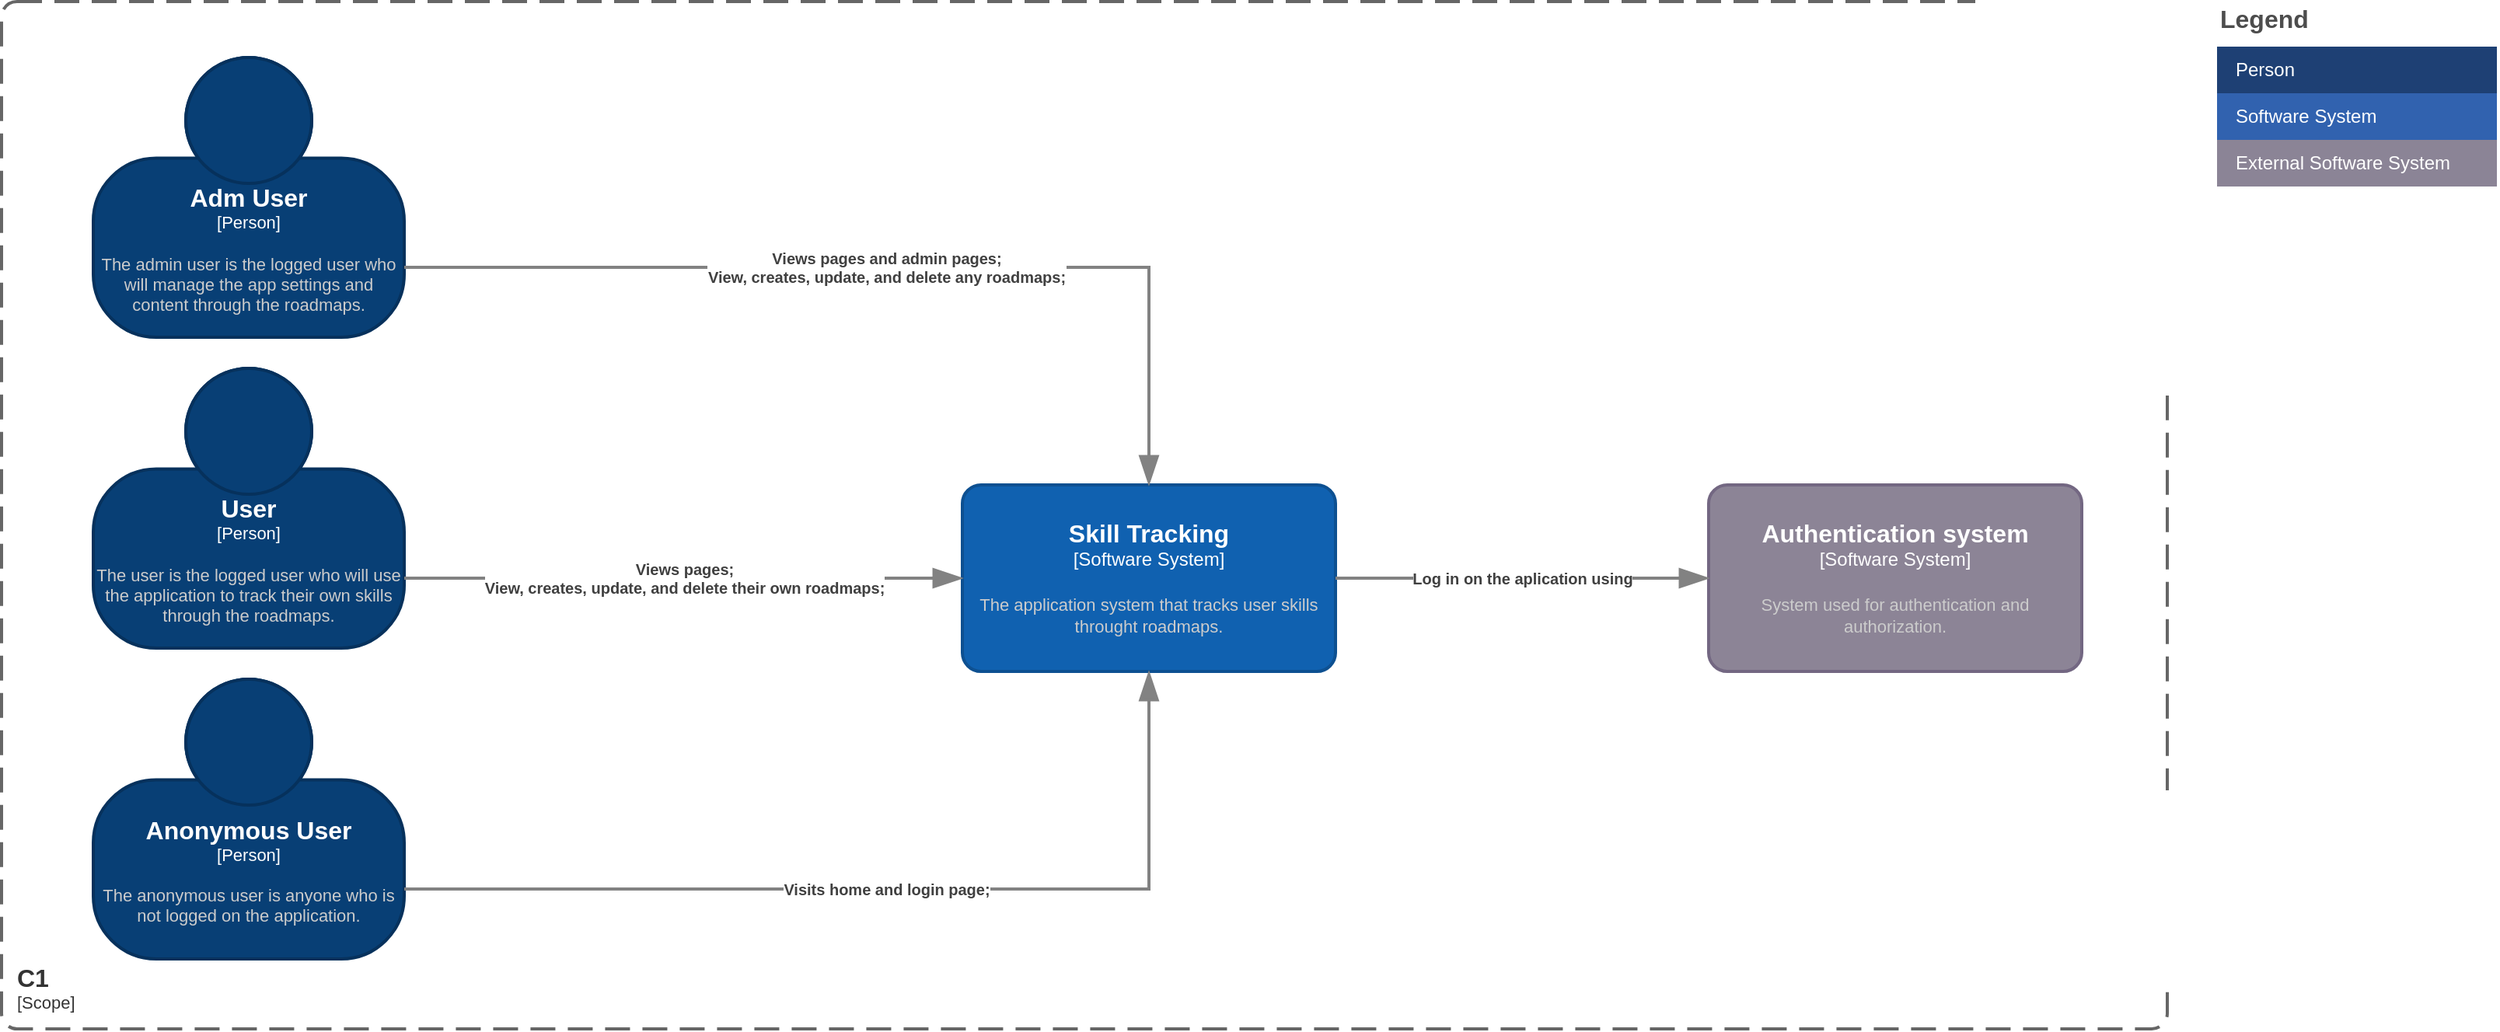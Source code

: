 <mxfile pages="3">
    <diagram name="C1 model" id="yP3WF3xp7BAWF4jeJAyD">
        <mxGraphModel dx="3489" dy="2067" grid="0" gridSize="10" guides="1" tooltips="1" connect="1" arrows="1" fold="1" page="0" pageScale="1" pageWidth="827" pageHeight="1169" math="0" shadow="0">
            <root>
                <mxCell id="0"/>
                <mxCell id="1" parent="0"/>
                <object placeholders="1" c4Name="User" c4Type="Person" c4Description="The user is the logged user who will use the application to track their own skills through the roadmaps." label="&lt;font style=&quot;font-size: 16px&quot;&gt;&lt;b&gt;%c4Name%&lt;/b&gt;&lt;/font&gt;&lt;div&gt;[%c4Type%]&lt;/div&gt;&lt;br&gt;&lt;div&gt;&lt;font style=&quot;font-size: 11px&quot;&gt;&lt;font color=&quot;#cccccc&quot;&gt;%c4Description%&lt;/font&gt;&lt;/div&gt;" id="AbpUERWYxR9ucFg2D5k0-2">
                    <mxCell style="html=1;fontSize=11;dashed=0;whiteSpace=wrap;fillColor=#083F75;strokeColor=#06315C;fontColor=#ffffff;shape=mxgraph.c4.person2;align=center;metaEdit=1;points=[[0.5,0,0],[1,0.5,0],[1,0.75,0],[0.75,1,0],[0.5,1,0],[0.25,1,0],[0,0.75,0],[0,0.5,0]];resizable=0;movable=0;rotatable=0;deletable=0;editable=0;connectable=0;strokeWidth=2;" parent="1" vertex="1">
                        <mxGeometry x="-1203" y="-705" width="200" height="180" as="geometry"/>
                    </mxCell>
                </object>
                <object placeholders="1" c4Name="Skill Tracking" c4Type="Software System" c4Description="The application system that tracks user skills throught roadmaps." label="&lt;font style=&quot;font-size: 16px&quot;&gt;&lt;b&gt;%c4Name%&lt;/b&gt;&lt;/font&gt;&lt;div&gt;[%c4Type%]&lt;/div&gt;&lt;br&gt;&lt;div&gt;&lt;font style=&quot;font-size: 11px&quot;&gt;&lt;font color=&quot;#cccccc&quot;&gt;%c4Description%&lt;/font&gt;&lt;/div&gt;" id="AbpUERWYxR9ucFg2D5k0-3">
                    <mxCell style="rounded=1;whiteSpace=wrap;html=1;labelBackgroundColor=none;fillColor=#1061B0;fontColor=#ffffff;align=center;arcSize=10;strokeColor=#0D5091;metaEdit=1;resizable=0;points=[[0.25,0,0],[0.5,0,0],[0.75,0,0],[1,0.25,0],[1,0.5,0],[1,0.75,0],[0.75,1,0],[0.5,1,0],[0.25,1,0],[0,0.75,0],[0,0.5,0],[0,0.25,0]];movable=0;rotatable=0;deletable=0;editable=0;connectable=0;strokeWidth=2;" parent="1" vertex="1">
                        <mxGeometry x="-644" y="-630" width="240" height="120" as="geometry"/>
                    </mxCell>
                </object>
                <object placeholders="1" c4Name="C1" c4Type="ScopeBoundary" c4Application="Scope" label="&lt;font style=&quot;font-size: 16px&quot;&gt;&lt;b&gt;&lt;div style=&quot;text-align: left&quot;&gt;%c4Name%&lt;/div&gt;&lt;/b&gt;&lt;/font&gt;&lt;div style=&quot;text-align: left&quot;&gt;[%c4Application%]&lt;/div&gt;" id="AbpUERWYxR9ucFg2D5k0-11">
                    <mxCell style="rounded=1;fontSize=11;whiteSpace=wrap;html=1;dashed=1;arcSize=20;fillColor=none;strokeColor=#666666;fontColor=#333333;labelBackgroundColor=none;align=left;verticalAlign=bottom;labelBorderColor=none;spacingTop=0;spacing=10;dashPattern=8 4;metaEdit=1;rotatable=0;perimeter=rectanglePerimeter;noLabel=0;labelPadding=0;allowArrows=0;connectable=0;expand=0;recursiveResize=0;editable=0;pointerEvents=0;absoluteArcSize=1;points=[[0.25,0,0],[0.5,0,0],[0.75,0,0],[1,0.25,0],[1,0.5,0],[1,0.75,0],[0.75,1,0],[0.5,1,0],[0.25,1,0],[0,0.75,0],[0,0.5,0],[0,0.25,0]];movable=0;resizable=0;deletable=0;strokeWidth=2;" parent="1" vertex="1">
                        <mxGeometry x="-1262" y="-941" width="1393" height="661" as="geometry"/>
                    </mxCell>
                </object>
                <object placeholders="1" c4Name="Anonymous User" c4Type="Person" c4Description="The anonymous user is anyone who is not logged on the application." label="&lt;font style=&quot;font-size: 16px&quot;&gt;&lt;b&gt;%c4Name%&lt;/b&gt;&lt;/font&gt;&lt;div&gt;[%c4Type%]&lt;/div&gt;&lt;br&gt;&lt;div&gt;&lt;font style=&quot;font-size: 11px&quot;&gt;&lt;font color=&quot;#cccccc&quot;&gt;%c4Description%&lt;/font&gt;&lt;/div&gt;" id="AbpUERWYxR9ucFg2D5k0-56">
                    <mxCell style="html=1;fontSize=11;dashed=0;whiteSpace=wrap;fillColor=#083F75;strokeColor=#06315C;fontColor=#ffffff;shape=mxgraph.c4.person2;align=center;metaEdit=1;points=[[0.5,0,0],[1,0.5,0],[1,0.75,0],[0.75,1,0],[0.5,1,0],[0.25,1,0],[0,0.75,0],[0,0.5,0]];resizable=0;movable=0;rotatable=0;deletable=0;editable=0;connectable=0;strokeWidth=2;" parent="1" vertex="1">
                        <mxGeometry x="-1203" y="-505" width="200" height="180" as="geometry"/>
                    </mxCell>
                </object>
                <object placeholders="1" c4Name="Adm User" c4Type="Person" c4Description="The admin user is the logged user who will manage the app settings and content through the roadmaps." label="&lt;font style=&quot;font-size: 16px&quot;&gt;&lt;b&gt;%c4Name%&lt;/b&gt;&lt;/font&gt;&lt;div&gt;[%c4Type%]&lt;/div&gt;&lt;br&gt;&lt;div&gt;&lt;font style=&quot;font-size: 11px&quot;&gt;&lt;font color=&quot;#cccccc&quot;&gt;%c4Description%&lt;/font&gt;&lt;/div&gt;" id="AbpUERWYxR9ucFg2D5k0-60">
                    <mxCell style="html=1;fontSize=11;dashed=0;whiteSpace=wrap;fillColor=#083F75;strokeColor=#06315C;fontColor=#ffffff;shape=mxgraph.c4.person2;align=center;metaEdit=1;points=[[0.5,0,0],[1,0.5,0],[1,0.75,0],[0.75,1,0],[0.5,1,0],[0.25,1,0],[0,0.75,0],[0,0.5,0]];resizable=0;movable=0;rotatable=0;deletable=0;editable=0;connectable=0;strokeWidth=2;" parent="1" vertex="1">
                        <mxGeometry x="-1203" y="-905" width="200" height="180" as="geometry"/>
                    </mxCell>
                </object>
                <object placeholders="1" c4Type="Relationship" c4Description="Views pages;&#10;View, creates, update, and delete their own roadmaps;" label="&lt;div style=&quot;text-align: left&quot;&gt;&lt;div style=&quot;text-align: center&quot;&gt;&lt;b&gt;%c4Description%&lt;/b&gt;&lt;/div&gt;" id="iXL7GdtUrkXsnIHV5VSV-7">
                    <mxCell style="endArrow=blockThin;html=1;fontSize=10;fontColor=#404040;strokeWidth=2;endFill=1;strokeColor=#828282;elbow=vertical;metaEdit=1;endSize=14;startSize=14;jumpStyle=arc;jumpSize=16;rounded=0;edgeStyle=orthogonalEdgeStyle;exitX=1;exitY=0.75;exitDx=0;exitDy=0;exitPerimeter=0;entryX=0;entryY=0.5;entryDx=0;entryDy=0;entryPerimeter=0;movable=0;resizable=0;rotatable=0;deletable=0;editable=0;connectable=0;" parent="1" source="AbpUERWYxR9ucFg2D5k0-2" target="AbpUERWYxR9ucFg2D5k0-3" edge="1">
                        <mxGeometry width="240" relative="1" as="geometry">
                            <mxPoint x="-922" y="-567" as="sourcePoint"/>
                            <mxPoint x="-838" y="-615" as="targetPoint"/>
                        </mxGeometry>
                    </mxCell>
                </object>
                <object placeholders="1" c4Type="Relationship" c4Description="Views pages and admin pages;&#10;View, creates, update, and delete any roadmaps;" label="&lt;div style=&quot;text-align: left&quot;&gt;&lt;div style=&quot;text-align: center&quot;&gt;&lt;b&gt;%c4Description%&lt;/b&gt;&lt;/div&gt;" id="iXL7GdtUrkXsnIHV5VSV-8">
                    <mxCell style="endArrow=blockThin;html=1;fontSize=10;fontColor=#404040;strokeWidth=2;endFill=1;strokeColor=#828282;elbow=vertical;metaEdit=1;endSize=14;startSize=14;jumpStyle=arc;jumpSize=16;rounded=0;edgeStyle=orthogonalEdgeStyle;exitX=1;exitY=0.75;exitDx=0;exitDy=0;exitPerimeter=0;entryX=0.5;entryY=0;entryDx=0;entryDy=0;entryPerimeter=0;movable=0;resizable=0;rotatable=0;deletable=0;editable=0;connectable=0;" parent="1" source="AbpUERWYxR9ucFg2D5k0-60" target="AbpUERWYxR9ucFg2D5k0-3" edge="1">
                        <mxGeometry width="240" relative="1" as="geometry">
                            <mxPoint x="-1009.0" y="-560" as="sourcePoint"/>
                            <mxPoint x="-700" y="-673" as="targetPoint"/>
                        </mxGeometry>
                    </mxCell>
                </object>
                <object placeholders="1" c4Type="Relationship" c4Description="Visits home and login page;" label="&lt;div style=&quot;text-align: left&quot;&gt;&lt;div style=&quot;text-align: center&quot;&gt;&lt;b&gt;%c4Description%&lt;/b&gt;&lt;/div&gt;" id="iXL7GdtUrkXsnIHV5VSV-9">
                    <mxCell style="endArrow=blockThin;html=1;fontSize=10;fontColor=#404040;strokeWidth=2;endFill=1;strokeColor=#828282;elbow=vertical;metaEdit=1;endSize=14;startSize=14;jumpStyle=arc;jumpSize=16;rounded=0;edgeStyle=orthogonalEdgeStyle;exitX=1;exitY=0.75;exitDx=0;exitDy=0;exitPerimeter=0;entryX=0.5;entryY=1;entryDx=0;entryDy=0;entryPerimeter=0;movable=0;resizable=0;rotatable=0;deletable=0;editable=0;connectable=0;" parent="1" source="AbpUERWYxR9ucFg2D5k0-56" target="AbpUERWYxR9ucFg2D5k0-3" edge="1">
                        <mxGeometry width="240" relative="1" as="geometry">
                            <mxPoint x="-809.0" y="-740" as="sourcePoint"/>
                            <mxPoint x="-642" y="-620" as="targetPoint"/>
                        </mxGeometry>
                    </mxCell>
                </object>
                <object placeholders="1" c4Name="Authentication system" c4Type="Software System" c4Description="System used for authentication and authorization." label="&lt;font style=&quot;font-size: 16px&quot;&gt;&lt;b&gt;%c4Name%&lt;/b&gt;&lt;/font&gt;&lt;div&gt;[%c4Type%]&lt;/div&gt;&lt;br&gt;&lt;div&gt;&lt;font style=&quot;font-size: 11px&quot;&gt;&lt;font color=&quot;#cccccc&quot;&gt;%c4Description%&lt;/font&gt;&lt;/div&gt;" id="rf2p_1QlKAeIzAPyX5JE-1">
                    <mxCell style="rounded=1;whiteSpace=wrap;html=1;labelBackgroundColor=none;fillColor=#8C8496;fontColor=#ffffff;align=center;arcSize=10;strokeColor=#736782;metaEdit=1;resizable=0;points=[[0.25,0,0],[0.5,0,0],[0.75,0,0],[1,0.25,0],[1,0.5,0],[1,0.75,0],[0.75,1,0],[0.5,1,0],[0.25,1,0],[0,0.75,0],[0,0.5,0],[0,0.25,0]];movable=0;rotatable=0;deletable=0;editable=0;connectable=0;strokeWidth=2;" parent="1" vertex="1">
                        <mxGeometry x="-164" y="-630" width="240" height="120" as="geometry"/>
                    </mxCell>
                </object>
                <object placeholders="1" c4Type="Relationship" c4Description="Log in  on the aplication  using" label="&lt;div style=&quot;text-align: left&quot;&gt;&lt;div style=&quot;text-align: center&quot;&gt;&lt;b&gt;%c4Description%&lt;/b&gt;&lt;/div&gt;" id="rf2p_1QlKAeIzAPyX5JE-2">
                    <mxCell style="endArrow=blockThin;html=1;fontSize=10;fontColor=#404040;strokeWidth=2;endFill=1;strokeColor=#828282;elbow=vertical;metaEdit=1;endSize=14;startSize=14;jumpStyle=arc;jumpSize=16;rounded=0;edgeStyle=orthogonalEdgeStyle;exitX=1;exitY=0.5;exitDx=0;exitDy=0;exitPerimeter=0;entryX=0;entryY=0.5;entryDx=0;entryDy=0;entryPerimeter=0;movable=0;resizable=0;rotatable=0;deletable=0;editable=0;connectable=0;" parent="1" source="AbpUERWYxR9ucFg2D5k0-3" target="rf2p_1QlKAeIzAPyX5JE-1" edge="1">
                        <mxGeometry width="240" relative="1" as="geometry">
                            <mxPoint x="-327" y="-734" as="sourcePoint"/>
                            <mxPoint x="-344" y="-716" as="targetPoint"/>
                        </mxGeometry>
                    </mxCell>
                </object>
                <mxCell id="p1pM9ZnYmbZeiY3vXoen-9" value="Legend" style="align=left;fontSize=16;fontStyle=1;strokeColor=none;fillColor=none;fontColor=#4D4D4D;spacingTop=-8;resizable=0;movable=0;rotatable=0;deletable=0;editable=0;connectable=0;strokeWidth=2;" parent="1" vertex="1">
                    <mxGeometry x="163" y="-942" width="180" height="30" as="geometry"/>
                </mxCell>
                <mxCell id="p1pM9ZnYmbZeiY3vXoen-10" value="" style="shape=table;html=1;whiteSpace=wrap;startSize=0;container=1;collapsible=0;childLayout=tableLayout;fillColor=none;align=left;spacingLeft=10;strokeColor=none;rounded=1;arcSize=11;fontColor=#FFFFFF;resizable=0;points=[[0.25,0,0],[0.5,0,0],[0.75,0,0],[1,0.25,0],[1,0.5,0],[1,0.75,0],[0.75,1,0],[0.5,1,0],[0.25,1,0],[0,0.75,0],[0,0.5,0],[0,0.25,0]];movable=0;rotatable=0;deletable=0;editable=0;connectable=0;strokeWidth=2;" parent="1" vertex="1">
                    <mxGeometry x="163" y="-912" width="180" height="90" as="geometry"/>
                </mxCell>
                <mxCell id="p1pM9ZnYmbZeiY3vXoen-11" value="Person" style="shape=partialRectangle;html=1;whiteSpace=wrap;connectable=0;fillColor=#1E4074;top=0;left=0;bottom=0;right=0;overflow=hidden;pointerEvents=1;align=left;spacingLeft=10;strokeColor=none;fontColor=#FFFFFF;movable=0;resizable=0;rotatable=0;deletable=0;editable=0;strokeWidth=2;" parent="p1pM9ZnYmbZeiY3vXoen-10" vertex="1">
                    <mxGeometry width="180" height="30" as="geometry"/>
                </mxCell>
                <mxCell id="p1pM9ZnYmbZeiY3vXoen-12" value="Software System" style="shape=partialRectangle;html=1;whiteSpace=wrap;connectable=0;fillColor=#3162AF;top=0;left=0;bottom=0;right=0;overflow=hidden;pointerEvents=1;align=left;spacingLeft=10;fontColor=#FFFFFF;movable=0;resizable=0;rotatable=0;deletable=0;editable=0;strokeWidth=2;" parent="p1pM9ZnYmbZeiY3vXoen-10" vertex="1">
                    <mxGeometry y="30" width="180" height="30" as="geometry"/>
                </mxCell>
                <mxCell id="p1pM9ZnYmbZeiY3vXoen-16" value="External Software System" style="shape=partialRectangle;html=1;whiteSpace=wrap;connectable=0;fillColor=#8B8496;top=0;left=0;bottom=0;right=0;overflow=hidden;pointerEvents=1;align=left;spacingLeft=10;fontColor=#FFFFFF;movable=0;resizable=0;rotatable=0;deletable=0;editable=0;strokeWidth=2;" parent="p1pM9ZnYmbZeiY3vXoen-10" vertex="1">
                    <mxGeometry y="60" width="180" height="30" as="geometry"/>
                </mxCell>
            </root>
        </mxGraphModel>
    </diagram>
    <diagram name="C2 model (MVP)" id="SWYgJ27Vz_VIOfEisR7J">
        <mxGraphModel dx="4203" dy="2212" grid="0" gridSize="10" guides="1" tooltips="1" connect="1" arrows="1" fold="1" page="0" pageScale="1" pageWidth="827" pageHeight="1169" math="0" shadow="0">
            <root>
                <mxCell id="LXNYsZAQUB4Kg79s4SmB-0"/>
                <mxCell id="LXNYsZAQUB4Kg79s4SmB-1" parent="LXNYsZAQUB4Kg79s4SmB-0"/>
                <object placeholders="1" c4Name="User" c4Type="Person" c4Description="The user is the logged user who will use the application to track their own skills through the roadmaps." label="&lt;font style=&quot;font-size: 16px&quot;&gt;&lt;b&gt;%c4Name%&lt;/b&gt;&lt;/font&gt;&lt;div&gt;[%c4Type%]&lt;/div&gt;&lt;br&gt;&lt;div&gt;&lt;font style=&quot;font-size: 11px&quot;&gt;&lt;font color=&quot;#cccccc&quot;&gt;%c4Description%&lt;/font&gt;&lt;/div&gt;" id="dG4oGv1b2HfCbnSVpCFT-0">
                    <mxCell style="html=1;fontSize=11;dashed=0;whiteSpace=wrap;fillColor=#083F75;strokeColor=#06315C;fontColor=#ffffff;shape=mxgraph.c4.person2;align=center;metaEdit=1;points=[[0.5,0,0],[1,0.5,0],[1,0.75,0],[0.75,1,0],[0.5,1,0],[0.25,1,0],[0,0.75,0],[0,0.5,0]];resizable=0;strokeWidth=2;movable=0;rotatable=0;deletable=0;editable=0;connectable=0;" parent="LXNYsZAQUB4Kg79s4SmB-1" vertex="1">
                        <mxGeometry x="-1711" y="-809" width="200" height="180" as="geometry"/>
                    </mxCell>
                </object>
                <object placeholders="1" c4Name="Anonymous User" c4Type="Person" c4Description="The anonymous user is anyone who is not logged on the application." label="&lt;font style=&quot;font-size: 16px&quot;&gt;&lt;b&gt;%c4Name%&lt;/b&gt;&lt;/font&gt;&lt;div&gt;[%c4Type%]&lt;/div&gt;&lt;br&gt;&lt;div&gt;&lt;font style=&quot;font-size: 11px&quot;&gt;&lt;font color=&quot;#cccccc&quot;&gt;%c4Description%&lt;/font&gt;&lt;/div&gt;" id="dG4oGv1b2HfCbnSVpCFT-3">
                    <mxCell style="html=1;fontSize=11;dashed=0;whiteSpace=wrap;fillColor=#083F75;strokeColor=#06315C;fontColor=#ffffff;shape=mxgraph.c4.person2;align=center;metaEdit=1;points=[[0.5,0,0],[1,0.5,0],[1,0.75,0],[0.75,1,0],[0.5,1,0],[0.25,1,0],[0,0.75,0],[0,0.5,0]];resizable=0;strokeWidth=2;movable=0;rotatable=0;deletable=0;editable=0;connectable=0;" parent="LXNYsZAQUB4Kg79s4SmB-1" vertex="1">
                        <mxGeometry x="-1711" y="-608" width="200" height="180" as="geometry"/>
                    </mxCell>
                </object>
                <object placeholders="1" c4Name="Adm User" c4Type="Person" c4Description="The admin user is the logged user who will manage the app settings and content through the roadmaps." label="&lt;font style=&quot;font-size: 16px&quot;&gt;&lt;b&gt;%c4Name%&lt;/b&gt;&lt;/font&gt;&lt;div&gt;[%c4Type%]&lt;/div&gt;&lt;br&gt;&lt;div&gt;&lt;font style=&quot;font-size: 11px&quot;&gt;&lt;font color=&quot;#cccccc&quot;&gt;%c4Description%&lt;/font&gt;&lt;/div&gt;" id="dG4oGv1b2HfCbnSVpCFT-4">
                    <mxCell style="html=1;fontSize=11;dashed=0;whiteSpace=wrap;fillColor=#083F75;strokeColor=#06315C;fontColor=#ffffff;shape=mxgraph.c4.person2;align=center;metaEdit=1;points=[[0.5,0,0],[1,0.5,0],[1,0.75,0],[0.75,1,0],[0.5,1,0],[0.25,1,0],[0,0.75,0],[0,0.5,0]];resizable=0;strokeWidth=2;movable=0;rotatable=0;deletable=0;editable=0;connectable=0;" parent="LXNYsZAQUB4Kg79s4SmB-1" vertex="1">
                        <mxGeometry x="-1711" y="-1009" width="200" height="180" as="geometry"/>
                    </mxCell>
                </object>
                <object placeholders="1" c4Type="Relationship" c4Description="Views pages;&#10;View, creates, update, and delete their own roadmaps;" label="&lt;div style=&quot;text-align: left&quot;&gt;&lt;div style=&quot;text-align: center&quot;&gt;&lt;b&gt;%c4Description%&lt;/b&gt;&lt;/div&gt;" id="dG4oGv1b2HfCbnSVpCFT-5">
                    <mxCell style="endArrow=blockThin;html=1;fontSize=10;fontColor=#404040;strokeWidth=2;endFill=1;strokeColor=#828282;elbow=vertical;metaEdit=1;endSize=14;startSize=14;jumpStyle=arc;jumpSize=16;rounded=0;edgeStyle=orthogonalEdgeStyle;exitX=1;exitY=0.75;exitDx=0;exitDy=0;exitPerimeter=0;entryX=0;entryY=0.5;entryDx=0;entryDy=0;entryPerimeter=0;movable=0;resizable=0;rotatable=0;deletable=0;editable=0;connectable=0;" parent="LXNYsZAQUB4Kg79s4SmB-1" source="dG4oGv1b2HfCbnSVpCFT-0" target="dG4oGv1b2HfCbnSVpCFT-10" edge="1">
                        <mxGeometry width="240" relative="1" as="geometry">
                            <mxPoint x="-1062" y="-647" as="sourcePoint"/>
                            <mxPoint x="-784" y="-650" as="targetPoint"/>
                        </mxGeometry>
                    </mxCell>
                </object>
                <object placeholders="1" c4Type="Relationship" c4Description="Views pages and admin pages;&#10;View, creates, update, and delete any roadmaps;" label="&lt;div style=&quot;text-align: left&quot;&gt;&lt;div style=&quot;text-align: center&quot;&gt;&lt;b&gt;%c4Description%&lt;/b&gt;&lt;/div&gt;" id="dG4oGv1b2HfCbnSVpCFT-6">
                    <mxCell style="endArrow=blockThin;html=1;fontSize=10;fontColor=#404040;strokeWidth=2;endFill=1;strokeColor=#828282;elbow=vertical;metaEdit=1;endSize=14;startSize=14;jumpStyle=arc;jumpSize=16;rounded=0;edgeStyle=orthogonalEdgeStyle;exitX=1;exitY=0.75;exitDx=0;exitDy=0;exitPerimeter=0;entryX=0.5;entryY=0;entryDx=0;entryDy=0;entryPerimeter=0;movable=0;resizable=0;rotatable=0;deletable=0;editable=0;connectable=0;" parent="LXNYsZAQUB4Kg79s4SmB-1" source="dG4oGv1b2HfCbnSVpCFT-4" target="dG4oGv1b2HfCbnSVpCFT-10" edge="1">
                        <mxGeometry width="240" relative="1" as="geometry">
                            <mxPoint x="-1149.0" y="-640" as="sourcePoint"/>
                            <mxPoint x="-664" y="-710" as="targetPoint"/>
                        </mxGeometry>
                    </mxCell>
                </object>
                <object placeholders="1" c4Type="Relationship" c4Description="Visits home and login page;" label="&lt;div style=&quot;text-align: left&quot;&gt;&lt;div style=&quot;text-align: center&quot;&gt;&lt;b&gt;%c4Description%&lt;/b&gt;&lt;/div&gt;" id="dG4oGv1b2HfCbnSVpCFT-7">
                    <mxCell style="endArrow=blockThin;html=1;fontSize=10;fontColor=#404040;strokeWidth=2;endFill=1;strokeColor=#828282;elbow=vertical;metaEdit=1;endSize=14;startSize=14;jumpStyle=arc;jumpSize=16;rounded=0;edgeStyle=orthogonalEdgeStyle;exitX=1;exitY=0.75;exitDx=0;exitDy=0;exitPerimeter=0;entryX=0.521;entryY=0.994;entryDx=0;entryDy=0;entryPerimeter=0;movable=0;resizable=0;rotatable=0;deletable=0;editable=0;connectable=0;" parent="LXNYsZAQUB4Kg79s4SmB-1" source="dG4oGv1b2HfCbnSVpCFT-3" target="dG4oGv1b2HfCbnSVpCFT-10" edge="1">
                        <mxGeometry width="240" relative="1" as="geometry">
                            <mxPoint x="-949.0" y="-820" as="sourcePoint"/>
                            <mxPoint x="-664" y="-590" as="targetPoint"/>
                            <Array as="points">
                                <mxPoint x="-1045" y="-483"/>
                            </Array>
                        </mxGeometry>
                    </mxCell>
                </object>
                <object placeholders="1" c4Name="Authentication system" c4Type="Software System" c4Description="System used for authentication and authorization." label="&lt;font style=&quot;font-size: 16px&quot;&gt;&lt;b&gt;%c4Name%&lt;/b&gt;&lt;/font&gt;&lt;div&gt;[%c4Type%]&lt;/div&gt;&lt;br&gt;&lt;div&gt;&lt;font style=&quot;font-size: 11px&quot;&gt;&lt;font color=&quot;#cccccc&quot;&gt;%c4Description%&lt;/font&gt;&lt;/div&gt;" id="dG4oGv1b2HfCbnSVpCFT-8">
                    <mxCell style="rounded=1;whiteSpace=wrap;html=1;labelBackgroundColor=none;fillColor=#8C8496;fontColor=#ffffff;align=center;arcSize=10;strokeColor=#736782;metaEdit=1;resizable=0;points=[[0.25,0,0],[0.5,0,0],[0.75,0,0],[1,0.25,0],[1,0.5,0],[1,0.75,0],[0.75,1,0],[0.5,1,0],[0.25,1,0],[0,0.75,0],[0,0.5,0],[0,0.25,0]];strokeWidth=2;movable=0;rotatable=0;deletable=0;editable=0;connectable=0;" parent="LXNYsZAQUB4Kg79s4SmB-1" vertex="1">
                        <mxGeometry x="-740" y="-397" width="240" height="120" as="geometry"/>
                    </mxCell>
                </object>
                <object placeholders="1" c4Type="Single-Page Application" c4Container="Container" c4Technology="Functional React" c4Description="Roadmap web page containing all functionality to users in their browser." label="&lt;font style=&quot;font-size: 16px&quot;&gt;&lt;b&gt;%c4Type%&lt;/b&gt;&lt;/font&gt;&lt;div&gt;[%c4Container%:&amp;nbsp;%c4Technology%]&lt;/div&gt;&lt;br&gt;&lt;div&gt;&lt;font style=&quot;font-size: 11px&quot;&gt;&lt;font color=&quot;#E6E6E6&quot;&gt;%c4Description%&lt;/font&gt;&lt;/div&gt;" id="dG4oGv1b2HfCbnSVpCFT-10">
                    <mxCell style="shape=mxgraph.c4.webBrowserContainer2;whiteSpace=wrap;html=1;boundedLbl=1;rounded=0;labelBackgroundColor=none;strokeColor=#118ACD;fillColor=#23A2D9;strokeColor=#118ACD;strokeColor2=#0E7DAD;fontSize=12;fontColor=#ffffff;align=center;metaEdit=1;points=[[0.5,0,0],[1,0.25,0],[1,0.5,0],[1,0.75,0],[0.5,1,0],[0,0.75,0],[0,0.5,0],[0,0.25,0]];resizable=0;strokeWidth=2;movable=0;rotatable=0;deletable=0;editable=0;connectable=0;" parent="LXNYsZAQUB4Kg79s4SmB-1" vertex="1">
                        <mxGeometry x="-1170" y="-754" width="240" height="160" as="geometry"/>
                    </mxCell>
                </object>
                <object placeholders="1" c4Name="C2 MVP" c4Type="ScopeBoundary" c4Application="Scope" label="&lt;font style=&quot;font-size: 16px&quot;&gt;&lt;b&gt;&lt;div style=&quot;text-align: left&quot;&gt;%c4Name%&lt;/div&gt;&lt;/b&gt;&lt;/font&gt;&lt;div style=&quot;text-align: left&quot;&gt;[%c4Application%]&lt;/div&gt;" id="dG4oGv1b2HfCbnSVpCFT-12">
                    <mxCell style="rounded=1;fontSize=11;whiteSpace=wrap;html=1;dashed=1;arcSize=20;fillColor=none;strokeColor=#666666;fontColor=#333333;labelBackgroundColor=none;align=left;verticalAlign=bottom;labelBorderColor=none;spacingTop=0;spacing=10;dashPattern=8 4;metaEdit=1;rotatable=0;perimeter=rectanglePerimeter;noLabel=0;labelPadding=0;allowArrows=0;connectable=0;expand=0;recursiveResize=0;editable=0;pointerEvents=0;absoluteArcSize=1;points=[[0.25,0,0],[0.5,0,0],[0.75,0,0],[1,0.25,0],[1,0.5,0],[1,0.75,0],[0.75,1,0],[0.5,1,0],[0.25,1,0],[0,0.75,0],[0,0.5,0],[0,0.25,0]];strokeWidth=2;movable=0;resizable=0;deletable=0;" parent="LXNYsZAQUB4Kg79s4SmB-1" vertex="1">
                        <mxGeometry x="-1767" y="-1064" width="1773" height="813" as="geometry"/>
                    </mxCell>
                </object>
                <object placeholders="1" c4Name="API application" c4Type="Container" c4Technology="e.g. SpringBoot" c4Description="Provides all roadmaps functionality via JSON/HTTPS API" label="&lt;font style=&quot;font-size: 16px&quot;&gt;&lt;b&gt;%c4Name%&lt;/b&gt;&lt;/font&gt;&lt;div&gt;[%c4Type%: %c4Technology%]&lt;/div&gt;&lt;br&gt;&lt;div&gt;&lt;font style=&quot;font-size: 11px&quot;&gt;&lt;font color=&quot;#E6E6E6&quot;&gt;%c4Description%&lt;/font&gt;&lt;/div&gt;" id="5cg3aInFyl-BAyfmOdwB-1">
                    <mxCell style="rounded=1;whiteSpace=wrap;html=1;fontSize=11;labelBackgroundColor=none;fillColor=#23A2D9;fontColor=#ffffff;align=center;arcSize=10;strokeColor=#0E7DAD;metaEdit=1;resizable=0;points=[[0.25,0,0],[0.5,0,0],[0.75,0,0],[1,0.25,0],[1,0.5,0],[1,0.75,0],[0.75,1,0],[0.5,1,0],[0.25,1,0],[0,0.75,0],[0,0.5,0],[0,0.25,0]];strokeWidth=2;movable=0;rotatable=0;deletable=0;editable=0;connectable=0;" parent="LXNYsZAQUB4Kg79s4SmB-1" vertex="1">
                        <mxGeometry x="-740" y="-734" width="240" height="120" as="geometry"/>
                    </mxCell>
                </object>
                <object placeholders="1" c4Type="Relationship" c4Technology="JSON/HTTP" c4Description="Makes API calls" label="&lt;div style=&quot;text-align: left&quot;&gt;&lt;div style=&quot;text-align: center&quot;&gt;&lt;b&gt;%c4Description%&lt;/b&gt;&lt;/div&gt;&lt;div style=&quot;text-align: center&quot;&gt;[%c4Technology%]&lt;/div&gt;&lt;/div&gt;" id="5cg3aInFyl-BAyfmOdwB-4">
                    <mxCell style="endArrow=blockThin;html=1;fontSize=10;fontColor=#404040;strokeWidth=2;endFill=1;strokeColor=#828282;elbow=vertical;metaEdit=1;endSize=14;startSize=14;jumpStyle=arc;jumpSize=16;rounded=0;edgeStyle=orthogonalEdgeStyle;exitX=1;exitY=0.5;exitDx=0;exitDy=0;exitPerimeter=0;entryX=0;entryY=0.5;entryDx=0;entryDy=0;entryPerimeter=0;movable=0;resizable=0;rotatable=0;deletable=0;editable=0;connectable=0;" parent="LXNYsZAQUB4Kg79s4SmB-1" source="dG4oGv1b2HfCbnSVpCFT-10" target="5cg3aInFyl-BAyfmOdwB-1" edge="1">
                        <mxGeometry width="240" relative="1" as="geometry">
                            <mxPoint x="-878" y="-514" as="sourcePoint"/>
                            <mxPoint x="-838" y="-572" as="targetPoint"/>
                        </mxGeometry>
                    </mxCell>
                </object>
                <object placeholders="1" c4Type="Relationship" c4Technology="JSON/HTTP" c4Description="Makes API calls" label="&lt;div style=&quot;text-align: left&quot;&gt;&lt;div style=&quot;text-align: center&quot;&gt;&lt;b&gt;%c4Description%&lt;/b&gt;&lt;/div&gt;&lt;div style=&quot;text-align: center&quot;&gt;[%c4Technology%]&lt;/div&gt;&lt;/div&gt;" id="_BC6KOuKZL4KgvbKZmdK-2">
                    <mxCell style="endArrow=blockThin;html=1;fontSize=10;fontColor=#404040;strokeWidth=2;endFill=1;strokeColor=#828282;elbow=vertical;metaEdit=1;endSize=14;startSize=14;jumpStyle=arc;jumpSize=16;rounded=0;edgeStyle=orthogonalEdgeStyle;exitX=0.5;exitY=1;exitDx=0;exitDy=0;exitPerimeter=0;entryX=0.5;entryY=0;entryDx=0;entryDy=0;entryPerimeter=0;movable=0;resizable=0;rotatable=0;deletable=0;editable=0;connectable=0;" parent="LXNYsZAQUB4Kg79s4SmB-1" source="5cg3aInFyl-BAyfmOdwB-1" target="dG4oGv1b2HfCbnSVpCFT-8" edge="1">
                        <mxGeometry width="240" relative="1" as="geometry">
                            <mxPoint x="-726" y="-534" as="sourcePoint"/>
                            <mxPoint x="-486" y="-534" as="targetPoint"/>
                        </mxGeometry>
                    </mxCell>
                </object>
                <object placeholders="1" c4Name="Skill Tracking" c4Type="SoftwareSystemScopeBoundary" c4Application="Software System" label="&lt;font style=&quot;font-size: 16px&quot;&gt;&lt;b&gt;&lt;div style=&quot;text-align: left&quot;&gt;%c4Name%&lt;/div&gt;&lt;/b&gt;&lt;/font&gt;&lt;div style=&quot;text-align: left&quot;&gt;[%c4Application%]&lt;/div&gt;" id="lXqP1OFizYLqbcTMikh1-0">
                    <mxCell style="rounded=1;fontSize=11;whiteSpace=wrap;html=1;dashed=1;arcSize=20;fillColor=none;strokeColor=#3162AF;fontColor=#333333;labelBackgroundColor=none;align=left;verticalAlign=bottom;labelBorderColor=none;spacingTop=0;spacing=10;dashPattern=8 4;metaEdit=1;rotatable=0;perimeter=rectanglePerimeter;noLabel=0;labelPadding=0;allowArrows=0;connectable=0;expand=0;recursiveResize=0;editable=0;pointerEvents=0;absoluteArcSize=1;points=[[0.25,0,0],[0.5,0,0],[0.75,0,0],[1,0.25,0],[1,0.5,0],[1,0.75,0],[0.75,1,0],[0.5,1,0],[0.25,1,0],[0,0.75,0],[0,0.5,0],[0,0.25,0]];strokeWidth=2;movable=0;resizable=0;deletable=0;" parent="LXNYsZAQUB4Kg79s4SmB-1" vertex="1">
                        <mxGeometry x="-1204" y="-813" width="1173" height="285" as="geometry"/>
                    </mxCell>
                </object>
                <object placeholders="1" c4Type="Database" c4Container="Container" c4Technology="e.g. PostgreSQL" c4Description="Stores user credentials, access logs, information, skills, roadmaps , etc." label="&lt;font style=&quot;font-size: 16px&quot;&gt;&lt;b&gt;%c4Type%&lt;/b&gt;&lt;/font&gt;&lt;div&gt;[%c4Container%:&amp;nbsp;%c4Technology%]&lt;/div&gt;&lt;br&gt;&lt;div&gt;&lt;font style=&quot;font-size: 11px&quot;&gt;&lt;font color=&quot;#E6E6E6&quot;&gt;%c4Description%&lt;/font&gt;&lt;/div&gt;" id="lXqP1OFizYLqbcTMikh1-1">
                    <mxCell style="shape=cylinder3;size=15;whiteSpace=wrap;html=1;boundedLbl=1;rounded=0;labelBackgroundColor=none;fillColor=#23A2D9;fontSize=12;fontColor=#ffffff;align=center;strokeColor=#0E7DAD;metaEdit=1;points=[[0.5,0,0],[1,0.25,0],[1,0.5,0],[1,0.75,0],[0.5,1,0],[0,0.75,0],[0,0.5,0],[0,0.25,0]];resizable=0;strokeWidth=2;movable=0;rotatable=0;deletable=0;editable=0;connectable=0;" parent="LXNYsZAQUB4Kg79s4SmB-1" vertex="1">
                        <mxGeometry x="-313" y="-734" width="240" height="120" as="geometry"/>
                    </mxCell>
                </object>
                <object placeholders="1" c4Type="Relationship" c4Technology="SQL/TCP" c4Description="Reads from and writes to" label="&lt;div style=&quot;text-align: left&quot;&gt;&lt;div style=&quot;text-align: center&quot;&gt;&lt;b&gt;%c4Description%&lt;/b&gt;&lt;/div&gt;&lt;div style=&quot;text-align: center&quot;&gt;[%c4Technology%]&lt;/div&gt;&lt;/div&gt;" id="lXqP1OFizYLqbcTMikh1-3">
                    <mxCell style="endArrow=blockThin;html=1;fontSize=10;fontColor=#404040;strokeWidth=2;endFill=1;strokeColor=#828282;elbow=vertical;metaEdit=1;endSize=14;startSize=14;jumpStyle=arc;jumpSize=16;rounded=0;edgeStyle=orthogonalEdgeStyle;exitX=1;exitY=0.5;exitDx=0;exitDy=0;exitPerimeter=0;entryX=0;entryY=0.5;entryDx=0;entryDy=0;entryPerimeter=0;movable=0;resizable=0;rotatable=0;deletable=0;editable=0;connectable=0;" parent="LXNYsZAQUB4Kg79s4SmB-1" source="5cg3aInFyl-BAyfmOdwB-1" target="lXqP1OFizYLqbcTMikh1-1" edge="1">
                        <mxGeometry width="240" relative="1" as="geometry">
                            <mxPoint x="-854" y="-686" as="sourcePoint"/>
                            <mxPoint x="-614" y="-686" as="targetPoint"/>
                        </mxGeometry>
                    </mxCell>
                </object>
                <mxCell id="qCsbU0hNoqxA6bklY5KL-0" value="Legend" style="align=left;fontSize=16;fontStyle=1;strokeColor=none;fillColor=none;fontColor=#4D4D4D;spacingTop=-8;resizable=0;strokeWidth=2;movable=0;rotatable=0;deletable=0;editable=0;connectable=0;" parent="LXNYsZAQUB4Kg79s4SmB-1" vertex="1">
                    <mxGeometry x="30" y="-1060" width="180" height="30" as="geometry"/>
                </mxCell>
                <mxCell id="qCsbU0hNoqxA6bklY5KL-1" value="" style="shape=table;html=1;whiteSpace=wrap;startSize=0;container=1;collapsible=0;childLayout=tableLayout;fillColor=none;align=left;spacingLeft=10;strokeColor=none;rounded=1;arcSize=11;fontColor=#FFFFFF;resizable=0;points=[[0.25,0,0],[0.5,0,0],[0.75,0,0],[1,0.25,0],[1,0.5,0],[1,0.75,0],[0.75,1,0],[0.5,1,0],[0.25,1,0],[0,0.75,0],[0,0.5,0],[0,0.25,0]];strokeWidth=2;movable=0;rotatable=0;deletable=0;editable=0;connectable=0;" parent="LXNYsZAQUB4Kg79s4SmB-1" vertex="1">
                    <mxGeometry x="30" y="-1030" width="180" height="90" as="geometry"/>
                </mxCell>
                <mxCell id="qCsbU0hNoqxA6bklY5KL-2" value="Person" style="shape=partialRectangle;html=1;whiteSpace=wrap;connectable=0;fillColor=#1E4074;top=0;left=0;bottom=0;right=0;overflow=hidden;pointerEvents=1;align=left;spacingLeft=10;strokeColor=none;fontColor=#FFFFFF;strokeWidth=2;movable=0;resizable=0;rotatable=0;deletable=0;editable=0;" parent="qCsbU0hNoqxA6bklY5KL-1" vertex="1">
                    <mxGeometry width="180" height="30" as="geometry"/>
                </mxCell>
                <mxCell id="qCsbU0hNoqxA6bklY5KL-4" value="Container" style="shape=partialRectangle;html=1;whiteSpace=wrap;connectable=0;fillColor=#52A2D8;top=0;left=0;bottom=0;right=0;overflow=hidden;pointerEvents=1;align=left;spacingLeft=10;fontColor=#FFFFFF;strokeWidth=2;movable=0;resizable=0;rotatable=0;deletable=0;editable=0;" parent="qCsbU0hNoqxA6bklY5KL-1" vertex="1">
                    <mxGeometry y="30" width="180" height="30" as="geometry"/>
                </mxCell>
                <mxCell id="qCsbU0hNoqxA6bklY5KL-7" value="External Software System" style="shape=partialRectangle;html=1;whiteSpace=wrap;connectable=0;fillColor=#8B8496;top=0;left=0;bottom=0;right=0;overflow=hidden;pointerEvents=1;align=left;spacingLeft=10;fontColor=#FFFFFF;strokeWidth=2;movable=0;resizable=0;rotatable=0;deletable=0;editable=0;" parent="qCsbU0hNoqxA6bklY5KL-1" vertex="1">
                    <mxGeometry y="60" width="180" height="30" as="geometry"/>
                </mxCell>
            </root>
        </mxGraphModel>
    </diagram>
    <diagram name="C3 model (MVP)" id="1QE1TQMiCPRZIgYBIdSG">
        <mxGraphModel dx="5305" dy="2718" grid="0" gridSize="10" guides="1" tooltips="1" connect="1" arrows="1" fold="1" page="0" pageScale="1" pageWidth="827" pageHeight="1169" math="0" shadow="0">
            <root>
                <mxCell id="39T0jwed-VUf1nxWEC5t-0"/>
                <mxCell id="39T0jwed-VUf1nxWEC5t-1" parent="39T0jwed-VUf1nxWEC5t-0"/>
                <object placeholders="1" c4Name="User" c4Type="Person" c4Description="The user is the logged user who will use the application to track their own skills through the roadmaps." label="&lt;font style=&quot;font-size: 16px&quot;&gt;&lt;b&gt;%c4Name%&lt;/b&gt;&lt;/font&gt;&lt;div&gt;[%c4Type%]&lt;/div&gt;&lt;br&gt;&lt;div&gt;&lt;font style=&quot;font-size: 11px&quot;&gt;&lt;font color=&quot;#cccccc&quot;&gt;%c4Description%&lt;/font&gt;&lt;/div&gt;" id="39T0jwed-VUf1nxWEC5t-2">
                    <mxCell style="html=1;fontSize=11;dashed=0;whiteSpace=wrap;fillColor=#083F75;strokeColor=#06315C;fontColor=#ffffff;shape=mxgraph.c4.person2;align=center;metaEdit=1;points=[[0.5,0,0],[1,0.5,0],[1,0.75,0],[0.75,1,0],[0.5,1,0],[0.25,1,0],[0,0.75,0],[0,0.5,0]];resizable=0;strokeWidth=2;movable=0;rotatable=0;deletable=0;editable=0;connectable=0;" parent="39T0jwed-VUf1nxWEC5t-1" vertex="1">
                        <mxGeometry x="-1871" y="-809" width="200" height="180" as="geometry"/>
                    </mxCell>
                </object>
                <object placeholders="1" c4Name="Anonymous User" c4Type="Person" c4Description="The anonymous user is anyone who is not logged on the application." label="&lt;font style=&quot;font-size: 16px&quot;&gt;&lt;b&gt;%c4Name%&lt;/b&gt;&lt;/font&gt;&lt;div&gt;[%c4Type%]&lt;/div&gt;&lt;br&gt;&lt;div&gt;&lt;font style=&quot;font-size: 11px&quot;&gt;&lt;font color=&quot;#cccccc&quot;&gt;%c4Description%&lt;/font&gt;&lt;/div&gt;" id="39T0jwed-VUf1nxWEC5t-3">
                    <mxCell style="html=1;fontSize=11;dashed=0;whiteSpace=wrap;fillColor=#083F75;strokeColor=#06315C;fontColor=#ffffff;shape=mxgraph.c4.person2;align=center;metaEdit=1;points=[[0.5,0,0],[1,0.5,0],[1,0.75,0],[0.75,1,0],[0.5,1,0],[0.25,1,0],[0,0.75,0],[0,0.5,0]];resizable=0;strokeWidth=2;movable=0;rotatable=0;deletable=0;editable=0;connectable=0;" parent="39T0jwed-VUf1nxWEC5t-1" vertex="1">
                        <mxGeometry x="-1871" y="-608" width="200" height="180" as="geometry"/>
                    </mxCell>
                </object>
                <object placeholders="1" c4Name="Adm User" c4Type="Person" c4Description="The admin user is the logged user who will manage the app settings and content through the roadmaps." label="&lt;font style=&quot;font-size: 16px&quot;&gt;&lt;b&gt;%c4Name%&lt;/b&gt;&lt;/font&gt;&lt;div&gt;[%c4Type%]&lt;/div&gt;&lt;br&gt;&lt;div&gt;&lt;font style=&quot;font-size: 11px&quot;&gt;&lt;font color=&quot;#cccccc&quot;&gt;%c4Description%&lt;/font&gt;&lt;/div&gt;" id="39T0jwed-VUf1nxWEC5t-4">
                    <mxCell style="html=1;fontSize=11;dashed=0;whiteSpace=wrap;fillColor=#083F75;strokeColor=#06315C;fontColor=#ffffff;shape=mxgraph.c4.person2;align=center;metaEdit=1;points=[[0.5,0,0],[1,0.5,0],[1,0.75,0],[0.75,1,0],[0.5,1,0],[0.25,1,0],[0,0.75,0],[0,0.5,0]];resizable=0;strokeWidth=2;movable=0;rotatable=0;deletable=0;editable=0;connectable=0;" parent="39T0jwed-VUf1nxWEC5t-1" vertex="1">
                        <mxGeometry x="-1871" y="-1009" width="200" height="180" as="geometry"/>
                    </mxCell>
                </object>
                <object placeholders="1" c4Type="Relationship" c4Description="Views pages;&#10;View, creates, update, and delete their own roadmaps;" label="&lt;div style=&quot;text-align: left&quot;&gt;&lt;div style=&quot;text-align: center&quot;&gt;&lt;b&gt;%c4Description%&lt;/b&gt;&lt;/div&gt;" id="39T0jwed-VUf1nxWEC5t-5">
                    <mxCell style="endArrow=blockThin;html=1;fontSize=10;fontColor=#404040;strokeWidth=2;endFill=1;strokeColor=#828282;elbow=vertical;metaEdit=1;endSize=14;startSize=14;jumpStyle=arc;jumpSize=16;rounded=0;edgeStyle=orthogonalEdgeStyle;exitX=1;exitY=0.75;exitDx=0;exitDy=0;exitPerimeter=0;entryX=0;entryY=0.5;entryDx=0;entryDy=0;entryPerimeter=0;movable=0;resizable=0;rotatable=0;deletable=0;editable=0;connectable=0;" parent="39T0jwed-VUf1nxWEC5t-1" source="39T0jwed-VUf1nxWEC5t-2" target="a1scxqDBa0EgdVLqmRlR-1" edge="1">
                        <mxGeometry width="240" relative="1" as="geometry">
                            <mxPoint x="-1062" y="-647" as="sourcePoint"/>
                            <mxPoint x="-784" y="-650" as="targetPoint"/>
                        </mxGeometry>
                    </mxCell>
                </object>
                <object placeholders="1" c4Type="Relationship" c4Description="Views pages and admin pages;&#10;View, creates, update, and delete any roadmaps;" label="&lt;div style=&quot;text-align: left&quot;&gt;&lt;div style=&quot;text-align: center&quot;&gt;&lt;b&gt;%c4Description%&lt;/b&gt;&lt;/div&gt;" id="39T0jwed-VUf1nxWEC5t-6">
                    <mxCell style="endArrow=blockThin;html=1;fontSize=10;fontColor=#404040;strokeWidth=2;endFill=1;strokeColor=#828282;elbow=vertical;metaEdit=1;endSize=14;startSize=14;jumpStyle=arc;jumpSize=16;rounded=0;edgeStyle=orthogonalEdgeStyle;exitX=1;exitY=0.75;exitDx=0;exitDy=0;exitPerimeter=0;entryX=0;entryY=0.25;entryDx=0;entryDy=0;entryPerimeter=0;movable=0;resizable=0;rotatable=0;deletable=0;editable=0;connectable=0;" parent="39T0jwed-VUf1nxWEC5t-1" source="39T0jwed-VUf1nxWEC5t-4" target="a1scxqDBa0EgdVLqmRlR-1" edge="1">
                        <mxGeometry width="240" relative="1" as="geometry">
                            <mxPoint x="-1149.0" y="-640" as="sourcePoint"/>
                            <mxPoint x="-664" y="-710" as="targetPoint"/>
                        </mxGeometry>
                    </mxCell>
                </object>
                <object placeholders="1" c4Type="Relationship" c4Description="Visits home and login page;" label="&lt;div style=&quot;text-align: left&quot;&gt;&lt;div style=&quot;text-align: center&quot;&gt;&lt;b&gt;%c4Description%&lt;/b&gt;&lt;/div&gt;" id="39T0jwed-VUf1nxWEC5t-7">
                    <mxCell style="endArrow=blockThin;html=1;fontSize=10;fontColor=#404040;strokeWidth=2;endFill=1;strokeColor=#828282;elbow=vertical;metaEdit=1;endSize=14;startSize=14;jumpStyle=arc;jumpSize=16;rounded=0;edgeStyle=orthogonalEdgeStyle;exitX=1;exitY=0.75;exitDx=0;exitDy=0;exitPerimeter=0;entryX=0;entryY=0.75;entryDx=0;entryDy=0;entryPerimeter=0;movable=0;resizable=0;rotatable=0;deletable=0;editable=0;connectable=0;" parent="39T0jwed-VUf1nxWEC5t-1" source="39T0jwed-VUf1nxWEC5t-3" target="a1scxqDBa0EgdVLqmRlR-1" edge="1">
                        <mxGeometry width="240" relative="1" as="geometry">
                            <mxPoint x="-949.0" y="-820" as="sourcePoint"/>
                            <mxPoint x="-664" y="-590" as="targetPoint"/>
                            <Array as="points">
                                <mxPoint x="-1411" y="-473"/>
                                <mxPoint x="-1411" y="-644"/>
                            </Array>
                        </mxGeometry>
                    </mxCell>
                </object>
                <object placeholders="1" c4Name="Authentication system" c4Type="Software System" c4Description="System used for authentication and authorization." label="&lt;font style=&quot;font-size: 16px&quot;&gt;&lt;b&gt;%c4Name%&lt;/b&gt;&lt;/font&gt;&lt;div&gt;[%c4Type%]&lt;/div&gt;&lt;br&gt;&lt;div&gt;&lt;font style=&quot;font-size: 11px&quot;&gt;&lt;font color=&quot;#cccccc&quot;&gt;%c4Description%&lt;/font&gt;&lt;/div&gt;" id="39T0jwed-VUf1nxWEC5t-8">
                    <mxCell style="rounded=1;whiteSpace=wrap;html=1;labelBackgroundColor=none;fillColor=#8C8496;fontColor=#ffffff;align=center;arcSize=10;strokeColor=#736782;metaEdit=1;resizable=0;points=[[0.25,0,0],[0.5,0,0],[0.75,0,0],[1,0.25,0],[1,0.5,0],[1,0.75,0],[0.75,1,0],[0.5,1,0],[0.25,1,0],[0,0.75,0],[0,0.5,0],[0,0.25,0]];strokeWidth=2;movable=0;rotatable=0;deletable=0;editable=0;connectable=0;" parent="39T0jwed-VUf1nxWEC5t-1" vertex="1">
                        <mxGeometry x="-612" y="353" width="240" height="120" as="geometry"/>
                    </mxCell>
                </object>
                <object placeholders="1" c4Name="C3 MVP" c4Type="ScopeBoundary" c4Application="Scope" label="&lt;font style=&quot;font-size: 16px&quot;&gt;&lt;b&gt;&lt;div style=&quot;text-align: left&quot;&gt;%c4Name%&lt;/div&gt;&lt;/b&gt;&lt;/font&gt;&lt;div style=&quot;text-align: left&quot;&gt;[%c4Application%]&lt;/div&gt;" id="39T0jwed-VUf1nxWEC5t-10">
                    <mxCell style="rounded=1;fontSize=11;whiteSpace=wrap;html=1;dashed=1;arcSize=20;fillColor=none;strokeColor=#666666;fontColor=#333333;labelBackgroundColor=none;align=left;verticalAlign=bottom;labelBorderColor=none;spacingTop=0;spacing=10;dashPattern=8 4;metaEdit=1;rotatable=0;perimeter=rectanglePerimeter;noLabel=0;labelPadding=0;allowArrows=0;connectable=0;expand=0;recursiveResize=0;editable=0;pointerEvents=0;absoluteArcSize=1;points=[[0.25,0,0],[0.5,0,0],[0.75,0,0],[1,0.25,0],[1,0.5,0],[1,0.75,0],[0.75,1,0],[0.5,1,0],[0.25,1,0],[0,0.75,0],[0,0.5,0],[0,0.25,0]];strokeWidth=2;movable=0;resizable=0;deletable=0;" parent="39T0jwed-VUf1nxWEC5t-1" vertex="1">
                        <mxGeometry x="-1928" y="-1065" width="2389" height="1580" as="geometry"/>
                    </mxCell>
                </object>
                <object placeholders="1" c4Type="Relationship" c4Technology="JSON/HTTP" c4Description="Makes API calls" label="&lt;div style=&quot;text-align: left&quot;&gt;&lt;div style=&quot;text-align: center&quot;&gt;&lt;b&gt;%c4Description%&lt;/b&gt;&lt;/div&gt;&lt;div style=&quot;text-align: center&quot;&gt;[%c4Technology%]&lt;/div&gt;&lt;/div&gt;" id="39T0jwed-VUf1nxWEC5t-12">
                    <mxCell style="endArrow=blockThin;html=1;fontSize=10;fontColor=#404040;strokeWidth=2;endFill=1;strokeColor=#828282;elbow=vertical;metaEdit=1;endSize=14;startSize=14;jumpStyle=arc;jumpSize=16;rounded=0;edgeStyle=orthogonalEdgeStyle;exitX=1;exitY=0.75;exitDx=0;exitDy=0;exitPerimeter=0;entryX=0.5;entryY=0;entryDx=0;entryDy=0;entryPerimeter=0;movable=0;resizable=0;rotatable=0;deletable=0;editable=0;connectable=0;" parent="39T0jwed-VUf1nxWEC5t-1" source="a1scxqDBa0EgdVLqmRlR-4" target="a1scxqDBa0EgdVLqmRlR-6" edge="1">
                        <mxGeometry width="240" relative="1" as="geometry">
                            <mxPoint x="-910" y="-674" as="sourcePoint"/>
                            <mxPoint x="-838" y="-572" as="targetPoint"/>
                            <Array as="points">
                                <mxPoint x="-732" y="59"/>
                                <mxPoint x="-732" y="-818"/>
                                <mxPoint x="-490" y="-818"/>
                            </Array>
                        </mxGeometry>
                    </mxCell>
                </object>
                <object placeholders="1" c4Type="Relationship" c4Technology="JSON/HTTP" c4Description="Makes API calls" label="&lt;div style=&quot;text-align: left&quot;&gt;&lt;div style=&quot;text-align: center&quot;&gt;&lt;b&gt;%c4Description%&lt;/b&gt;&lt;/div&gt;&lt;div style=&quot;text-align: center&quot;&gt;[%c4Technology%]&lt;/div&gt;&lt;/div&gt;" id="39T0jwed-VUf1nxWEC5t-13">
                    <mxCell style="endArrow=blockThin;html=1;fontSize=10;fontColor=#404040;strokeWidth=2;endFill=1;strokeColor=#828282;elbow=vertical;metaEdit=1;endSize=14;startSize=14;jumpStyle=arc;jumpSize=16;rounded=0;edgeStyle=orthogonalEdgeStyle;exitX=0.5;exitY=1;exitDx=0;exitDy=0;exitPerimeter=0;entryX=0.5;entryY=0;entryDx=0;entryDy=0;entryPerimeter=0;movable=0;resizable=0;rotatable=0;deletable=0;editable=0;connectable=0;" parent="39T0jwed-VUf1nxWEC5t-1" source="a1scxqDBa0EgdVLqmRlR-9" target="39T0jwed-VUf1nxWEC5t-8" edge="1">
                        <mxGeometry width="240" relative="1" as="geometry">
                            <mxPoint x="-520" y="-155" as="sourcePoint"/>
                            <mxPoint x="-386" y="-534" as="targetPoint"/>
                        </mxGeometry>
                    </mxCell>
                </object>
                <object placeholders="1" c4Name="Skill Tracking" c4Type="SoftwareSystemScopeBoundary" c4Application="Software System" label="&lt;font style=&quot;font-size: 16px&quot;&gt;&lt;b&gt;&lt;div style=&quot;text-align: left&quot;&gt;%c4Name%&lt;/div&gt;&lt;/b&gt;&lt;/font&gt;&lt;div style=&quot;text-align: left&quot;&gt;[%c4Application%]&lt;/div&gt;" id="39T0jwed-VUf1nxWEC5t-14">
                    <mxCell style="rounded=1;fontSize=11;whiteSpace=wrap;html=1;dashed=1;arcSize=20;fillColor=none;strokeColor=#3162AF;fontColor=#333333;labelBackgroundColor=none;align=left;verticalAlign=bottom;labelBorderColor=none;spacingTop=0;spacing=10;dashPattern=8 4;metaEdit=1;rotatable=0;perimeter=rectanglePerimeter;noLabel=0;labelPadding=0;allowArrows=0;connectable=0;expand=0;recursiveResize=0;editable=0;pointerEvents=0;absoluteArcSize=1;points=[[0.25,0,0],[0.5,0,0],[0.75,0,0],[1,0.25,0],[1,0.5,0],[1,0.75,0],[0.75,1,0],[0.5,1,0],[0.25,1,0],[0,0.75,0],[0,0.5,0],[0,0.25,0]];strokeWidth=2;movable=0;resizable=0;deletable=0;" parent="39T0jwed-VUf1nxWEC5t-1" vertex="1">
                        <mxGeometry x="-1248" y="-972" width="1655" height="1249" as="geometry"/>
                    </mxCell>
                </object>
                <object placeholders="1" c4Type="Database" c4Container="Container" c4Technology="PostgreSQL" c4Description="Stores user credentials, access logs, information, skills, roadmaps , etc." label="&lt;font style=&quot;font-size: 16px&quot;&gt;&lt;b&gt;%c4Type%&lt;/b&gt;&lt;/font&gt;&lt;div&gt;[%c4Container%:&amp;nbsp;%c4Technology%]&lt;/div&gt;&lt;br&gt;&lt;div&gt;&lt;font style=&quot;font-size: 11px&quot;&gt;&lt;font color=&quot;#E6E6E6&quot;&gt;%c4Description%&lt;/font&gt;&lt;/div&gt;" id="39T0jwed-VUf1nxWEC5t-15">
                    <mxCell style="shape=cylinder3;size=15;whiteSpace=wrap;html=1;boundedLbl=1;rounded=0;labelBackgroundColor=none;fillColor=#23A2D9;fontSize=12;fontColor=#ffffff;align=center;strokeColor=#0E7DAD;metaEdit=1;points=[[0.5,0,0],[1,0.25,0],[1,0.5,0],[1,0.75,0],[0.5,1,0],[0,0.75,0],[0,0.5,0],[0,0.25,0]];resizable=0;strokeWidth=2;movable=0;rotatable=0;deletable=0;editable=0;connectable=0;" parent="39T0jwed-VUf1nxWEC5t-1" vertex="1">
                        <mxGeometry x="127" y="-734" width="240" height="120" as="geometry"/>
                    </mxCell>
                </object>
                <object placeholders="1" c4Type="Relationship" c4Technology="SQL/TCP" c4Description="Reads from and writes to" label="&lt;div style=&quot;text-align: left&quot;&gt;&lt;div style=&quot;text-align: center&quot;&gt;&lt;b&gt;%c4Description%&lt;/b&gt;&lt;/div&gt;&lt;div style=&quot;text-align: center&quot;&gt;[%c4Technology%]&lt;/div&gt;&lt;/div&gt;" id="39T0jwed-VUf1nxWEC5t-16">
                    <mxCell style="endArrow=blockThin;html=1;fontSize=10;fontColor=#404040;strokeWidth=2;endFill=1;strokeColor=#828282;elbow=vertical;metaEdit=1;endSize=14;startSize=14;jumpStyle=arc;jumpSize=16;rounded=0;edgeStyle=orthogonalEdgeStyle;exitX=0.75;exitY=1;exitDx=0;exitDy=0;exitPerimeter=0;entryX=0.5;entryY=1;entryDx=0;entryDy=0;entryPerimeter=0;movable=0;resizable=0;rotatable=0;deletable=0;editable=0;connectable=0;" parent="39T0jwed-VUf1nxWEC5t-1" source="a1scxqDBa0EgdVLqmRlR-8" target="39T0jwed-VUf1nxWEC5t-15" edge="1">
                        <mxGeometry width="240" relative="1" as="geometry">
                            <mxPoint x="-754" y="-686" as="sourcePoint"/>
                            <mxPoint x="-514" y="-686" as="targetPoint"/>
                            <Array as="points">
                                <mxPoint x="-310" y="233"/>
                                <mxPoint x="247" y="233"/>
                            </Array>
                        </mxGeometry>
                    </mxCell>
                </object>
                <mxCell id="39T0jwed-VUf1nxWEC5t-17" value="Legend" style="align=left;fontSize=16;fontStyle=1;strokeColor=none;fillColor=none;fontColor=#4D4D4D;spacingTop=-8;resizable=0;strokeWidth=2;movable=0;rotatable=0;deletable=0;editable=0;connectable=0;" parent="39T0jwed-VUf1nxWEC5t-1" vertex="1">
                    <mxGeometry x="500" y="-1050" width="180" height="30" as="geometry"/>
                </mxCell>
                <mxCell id="39T0jwed-VUf1nxWEC5t-18" value="" style="shape=table;html=1;whiteSpace=wrap;startSize=0;container=1;collapsible=0;childLayout=tableLayout;fillColor=none;align=left;spacingLeft=10;strokeColor=none;rounded=1;arcSize=11;fontColor=#FFFFFF;resizable=0;points=[[0.25,0,0],[0.5,0,0],[0.75,0,0],[1,0.25,0],[1,0.5,0],[1,0.75,0],[0.75,1,0],[0.5,1,0],[0.25,1,0],[0,0.75,0],[0,0.5,0],[0,0.25,0]];strokeWidth=2;movable=0;rotatable=0;deletable=0;editable=0;connectable=0;" parent="39T0jwed-VUf1nxWEC5t-1" vertex="1">
                    <mxGeometry x="500" y="-1020" width="180" height="120" as="geometry"/>
                </mxCell>
                <mxCell id="39T0jwed-VUf1nxWEC5t-19" value="Person" style="shape=partialRectangle;html=1;whiteSpace=wrap;connectable=0;fillColor=#1E4074;top=0;left=0;bottom=0;right=0;overflow=hidden;pointerEvents=1;align=left;spacingLeft=10;strokeColor=none;fontColor=#FFFFFF;strokeWidth=2;movable=0;resizable=0;rotatable=0;deletable=0;editable=0;" parent="39T0jwed-VUf1nxWEC5t-18" vertex="1">
                    <mxGeometry width="180" height="30" as="geometry"/>
                </mxCell>
                <mxCell id="39T0jwed-VUf1nxWEC5t-20" value="Container" style="shape=partialRectangle;html=1;whiteSpace=wrap;connectable=0;fillColor=#52A2D8;top=0;left=0;bottom=0;right=0;overflow=hidden;pointerEvents=1;align=left;spacingLeft=10;fontColor=#FFFFFF;strokeWidth=2;movable=0;resizable=0;rotatable=0;deletable=0;editable=0;" parent="39T0jwed-VUf1nxWEC5t-18" vertex="1">
                    <mxGeometry y="30" width="180" height="30" as="geometry"/>
                </mxCell>
                <mxCell id="a1scxqDBa0EgdVLqmRlR-23" value="Component" style="shape=partialRectangle;html=1;whiteSpace=wrap;connectable=0;fillColor=#7CBEF1;top=0;left=0;bottom=0;right=0;overflow=hidden;pointerEvents=1;align=left;spacingLeft=10;fontColor=#FFFFFF;movable=0;resizable=0;rotatable=0;deletable=0;editable=0;" parent="39T0jwed-VUf1nxWEC5t-18" vertex="1">
                    <mxGeometry y="60" width="180" height="30" as="geometry"/>
                </mxCell>
                <mxCell id="39T0jwed-VUf1nxWEC5t-21" value="External Software System" style="shape=partialRectangle;html=1;whiteSpace=wrap;connectable=0;fillColor=#8B8496;top=0;left=0;bottom=0;right=0;overflow=hidden;pointerEvents=1;align=left;spacingLeft=10;fontColor=#FFFFFF;strokeWidth=2;movable=0;resizable=0;rotatable=0;deletable=0;editable=0;" parent="39T0jwed-VUf1nxWEC5t-18" vertex="1">
                    <mxGeometry y="90" width="180" height="30" as="geometry"/>
                </mxCell>
                <object placeholders="1" c4Name="Backend API" c4Type="ContainerScopeBoundary" c4Application="Container" label="&lt;font style=&quot;font-size: 16px&quot;&gt;&lt;b&gt;&lt;div style=&quot;text-align: left&quot;&gt;%c4Name%&lt;/div&gt;&lt;/b&gt;&lt;/font&gt;&lt;div style=&quot;text-align: left&quot;&gt;[%c4Application%]&lt;/div&gt;" id="piIofMSXSRvh-CGvLQNc-0">
                    <mxCell style="rounded=1;fontSize=11;whiteSpace=wrap;html=1;dashed=1;arcSize=20;fillColor=none;strokeColor=#52A2D8;fontColor=#333333;labelBackgroundColor=none;align=left;verticalAlign=bottom;labelBorderColor=none;spacingTop=0;spacing=10;dashPattern=8 4;metaEdit=1;rotatable=0;perimeter=rectanglePerimeter;noLabel=0;labelPadding=0;allowArrows=0;connectable=0;expand=0;recursiveResize=0;editable=0;pointerEvents=0;absoluteArcSize=1;points=[[0.25,0,0],[0.5,0,0],[0.75,0,0],[1,0.25,0],[1,0.5,0],[1,0.75,0],[0.75,1,0],[0.5,1,0],[0.25,1,0],[0,0.75,0],[0,0.5,0],[0,0.25,0]];strokeWidth=2;movable=0;resizable=0;deletable=0;" parent="39T0jwed-VUf1nxWEC5t-1" vertex="1">
                        <mxGeometry x="-649" y="-786" width="740" height="962" as="geometry"/>
                    </mxCell>
                </object>
                <object placeholders="1" c4Name="Backend API" c4Type="ContainerScopeBoundary" c4Application="Container" label="&lt;font style=&quot;font-size: 16px&quot;&gt;&lt;b&gt;&lt;div style=&quot;text-align: left&quot;&gt;%c4Name%&lt;/div&gt;&lt;/b&gt;&lt;/font&gt;&lt;div style=&quot;text-align: left&quot;&gt;[%c4Application%]&lt;/div&gt;" id="a1scxqDBa0EgdVLqmRlR-0">
                    <mxCell style="rounded=1;fontSize=11;whiteSpace=wrap;html=1;dashed=1;arcSize=20;fillColor=none;strokeColor=#52A2D8;fontColor=#333333;labelBackgroundColor=none;align=left;verticalAlign=bottom;labelBorderColor=none;spacingTop=0;spacing=10;dashPattern=8 4;metaEdit=1;rotatable=0;perimeter=rectanglePerimeter;noLabel=0;labelPadding=0;allowArrows=0;connectable=0;expand=0;recursiveResize=0;editable=0;pointerEvents=0;absoluteArcSize=1;points=[[0.25,0,0],[0.5,0,0],[0.75,0,0],[1,0.25,0],[1,0.5,0],[1,0.75,0],[0.75,1,0],[0.5,1,0],[0.25,1,0],[0,0.75,0],[0,0.5,0],[0,0.25,0]];strokeWidth=2;movable=0;resizable=0;deletable=0;" parent="39T0jwed-VUf1nxWEC5t-1" vertex="1">
                        <mxGeometry x="-1190" y="-779" width="320" height="959" as="geometry"/>
                    </mxCell>
                </object>
                <object placeholders="1" c4Name="Page" c4Type="Component" c4Technology="React" c4Description="Contains Page Components. Each Page Component is associated with a route and is composed by importing Components and Feature Components. " label="&lt;font style=&quot;font-size: 16px&quot;&gt;&lt;b&gt;%c4Name%&lt;/b&gt;&lt;/font&gt;&lt;div&gt;[%c4Type%: %c4Technology%]&lt;/div&gt;&lt;br&gt;&lt;div&gt;&lt;font style=&quot;font-size: 11px&quot;&gt;%c4Description%&lt;/font&gt;&lt;/div&gt;" id="a1scxqDBa0EgdVLqmRlR-1">
                    <mxCell style="rounded=1;whiteSpace=wrap;html=1;labelBackgroundColor=none;fillColor=#63BEF2;fontColor=#ffffff;align=center;arcSize=6;strokeColor=#2086C9;metaEdit=1;resizable=0;points=[[0.25,0,0],[0.5,0,0],[0.75,0,0],[1,0.25,0],[1,0.5,0],[1,0.75,0],[0.75,1,0],[0.5,1,0],[0.25,1,0],[0,0.75,0],[0,0.5,0],[0,0.25,0]];movable=0;rotatable=0;deletable=0;editable=0;connectable=0;" parent="39T0jwed-VUf1nxWEC5t-1" vertex="1">
                        <mxGeometry x="-1150.5" y="-734" width="240" height="120" as="geometry"/>
                    </mxCell>
                </object>
                <object placeholders="1" c4Name="Feature" c4Type="Component" c4Technology="React" c4Description="Contains Page Components. Each Page Component is associated with a route and is composed by importing Components and Feature Components. " label="&lt;font style=&quot;font-size: 16px&quot;&gt;&lt;b&gt;%c4Name%&lt;/b&gt;&lt;/font&gt;&lt;div&gt;[%c4Type%: %c4Technology%]&lt;/div&gt;&lt;br&gt;&lt;div&gt;&lt;font style=&quot;font-size: 11px&quot;&gt;%c4Description%&lt;/font&gt;&lt;/div&gt;" id="a1scxqDBa0EgdVLqmRlR-2">
                    <mxCell style="rounded=1;whiteSpace=wrap;html=1;labelBackgroundColor=none;fillColor=#63BEF2;fontColor=#ffffff;align=center;arcSize=6;strokeColor=#2086C9;metaEdit=1;resizable=0;points=[[0.25,0,0],[0.5,0,0],[0.75,0,0],[1,0.25,0],[1,0.5,0],[1,0.75,0],[0.75,1,0],[0.5,1,0],[0.25,1,0],[0,0.75,0],[0,0.5,0],[0,0.25,0]];movable=0;rotatable=0;deletable=0;editable=0;connectable=0;" parent="39T0jwed-VUf1nxWEC5t-1" vertex="1">
                        <mxGeometry x="-1150" y="-500" width="240" height="120" as="geometry"/>
                    </mxCell>
                </object>
                <object placeholders="1" c4Name="Component" c4Type="Component" c4Technology="React" c4Description="Contains Page Components. Each Page Component is associated with a route and is composed by importing Components and Feature Components. " label="&lt;font style=&quot;font-size: 16px&quot;&gt;&lt;b&gt;%c4Name%&lt;/b&gt;&lt;/font&gt;&lt;div&gt;[%c4Type%: %c4Technology%]&lt;/div&gt;&lt;br&gt;&lt;div&gt;&lt;font style=&quot;font-size: 11px&quot;&gt;%c4Description%&lt;/font&gt;&lt;/div&gt;" id="a1scxqDBa0EgdVLqmRlR-3">
                    <mxCell style="rounded=1;whiteSpace=wrap;html=1;labelBackgroundColor=none;fillColor=#63BEF2;fontColor=#ffffff;align=center;arcSize=6;strokeColor=#2086C9;metaEdit=1;resizable=0;points=[[0.25,0,0],[0.5,0,0],[0.75,0,0],[1,0.25,0],[1,0.5,0],[1,0.75,0],[0.75,1,0],[0.5,1,0],[0.25,1,0],[0,0.75,0],[0,0.5,0],[0,0.25,0]];movable=0;rotatable=0;deletable=0;editable=0;connectable=0;" parent="39T0jwed-VUf1nxWEC5t-1" vertex="1">
                        <mxGeometry x="-1150" y="-265" width="240" height="120" as="geometry"/>
                    </mxCell>
                </object>
                <object placeholders="1" c4Name="Service" c4Type="Component" c4Technology="React" c4Description="Contains Page Components. Each Page Component is associated with a route and is composed by importing Components and Feature Components. " label="&lt;font style=&quot;font-size: 16px&quot;&gt;&lt;b&gt;%c4Name%&lt;/b&gt;&lt;/font&gt;&lt;div&gt;[%c4Type%: %c4Technology%]&lt;/div&gt;&lt;br&gt;&lt;div&gt;&lt;font style=&quot;font-size: 11px&quot;&gt;%c4Description%&lt;/font&gt;&lt;/div&gt;" id="a1scxqDBa0EgdVLqmRlR-4">
                    <mxCell style="rounded=1;whiteSpace=wrap;html=1;labelBackgroundColor=none;fillColor=#63BEF2;fontColor=#ffffff;align=center;arcSize=6;strokeColor=#2086C9;metaEdit=1;resizable=0;points=[[0.25,0,0],[0.5,0,0],[0.75,0,0],[1,0.25,0],[1,0.5,0],[1,0.75,0],[0.75,1,0],[0.5,1,0],[0.25,1,0],[0,0.75,0],[0,0.5,0],[0,0.25,0]];movable=0;rotatable=0;deletable=0;editable=0;connectable=0;" parent="39T0jwed-VUf1nxWEC5t-1" vertex="1">
                        <mxGeometry x="-1150.5" y="-31" width="240" height="120" as="geometry"/>
                    </mxCell>
                </object>
                <object placeholders="1" c4Name="User Controller" c4Type="Component" c4Technology="Kotlin" c4Description="Contains User endpoints. Each Controller is associated with a route and calls the services to execute the operations." label="&lt;font style=&quot;font-size: 16px&quot;&gt;&lt;b&gt;%c4Name%&lt;/b&gt;&lt;/font&gt;&lt;div&gt;[%c4Type%: %c4Technology%]&lt;/div&gt;&lt;br&gt;&lt;div&gt;&lt;font style=&quot;font-size: 11px&quot;&gt;%c4Description%&lt;/font&gt;&lt;/div&gt;" id="a1scxqDBa0EgdVLqmRlR-6">
                    <mxCell style="rounded=1;whiteSpace=wrap;html=1;labelBackgroundColor=none;fillColor=#63BEF2;fontColor=#ffffff;align=center;arcSize=6;strokeColor=#2086C9;metaEdit=1;resizable=0;points=[[0.25,0,0],[0.5,0,0],[0.75,0,0],[1,0.25,0],[1,0.5,0],[1,0.75,0],[0.75,1,0],[0.5,1,0],[0.25,1,0],[0,0.75,0],[0,0.5,0],[0,0.25,0]];movable=0;rotatable=0;deletable=0;editable=0;connectable=0;" parent="39T0jwed-VUf1nxWEC5t-1" vertex="1">
                        <mxGeometry x="-610" y="-734" width="240" height="120" as="geometry"/>
                    </mxCell>
                </object>
                <object placeholders="1" c4Name="User Service" c4Type="Component" c4Technology="Kotlin" c4Description="Contains the logic for execute the User operations." label="&lt;font style=&quot;font-size: 16px&quot;&gt;&lt;b&gt;%c4Name%&lt;/b&gt;&lt;/font&gt;&lt;div&gt;[%c4Type%: %c4Technology%]&lt;/div&gt;&lt;br&gt;&lt;div&gt;&lt;font style=&quot;font-size: 11px&quot;&gt;%c4Description%&lt;/font&gt;&lt;/div&gt;" id="a1scxqDBa0EgdVLqmRlR-7">
                    <mxCell style="rounded=1;whiteSpace=wrap;html=1;labelBackgroundColor=none;fillColor=#63BEF2;fontColor=#ffffff;align=center;arcSize=6;strokeColor=#2086C9;metaEdit=1;resizable=0;points=[[0.25,0,0],[0.5,0,0],[0.75,0,0],[1,0.25,0],[1,0.5,0],[1,0.75,0],[0.75,1,0],[0.5,1,0],[0.25,1,0],[0,0.75,0],[0,0.5,0],[0,0.25,0]];movable=0;rotatable=0;deletable=0;editable=0;connectable=0;" parent="39T0jwed-VUf1nxWEC5t-1" vertex="1">
                        <mxGeometry x="-610" y="-502" width="240" height="120" as="geometry"/>
                    </mxCell>
                </object>
                <object placeholders="1" c4Name="User Repository" c4Type="Component" c4Technology="Kotlin" c4Description="Contains the operations to handle the User models. " label="&lt;font style=&quot;font-size: 16px&quot;&gt;&lt;b&gt;%c4Name%&lt;/b&gt;&lt;/font&gt;&lt;div&gt;[%c4Type%: %c4Technology%]&lt;/div&gt;&lt;br&gt;&lt;div&gt;&lt;font style=&quot;font-size: 11px&quot;&gt;%c4Description%&lt;/font&gt;&lt;/div&gt;" id="a1scxqDBa0EgdVLqmRlR-8">
                    <mxCell style="rounded=1;whiteSpace=wrap;html=1;labelBackgroundColor=none;fillColor=#63BEF2;fontColor=#ffffff;align=center;arcSize=6;strokeColor=#2086C9;metaEdit=1;resizable=0;points=[[0.25,0,0],[0.5,0,0],[0.75,0,0],[1,0.25,0],[1,0.5,0],[1,0.75,0],[0.75,1,0],[0.5,1,0],[0.25,1,0],[0,0.75,0],[0,0.5,0],[0,0.25,0]];movable=0;rotatable=0;deletable=0;editable=0;connectable=0;" parent="39T0jwed-VUf1nxWEC5t-1" vertex="1">
                        <mxGeometry x="-490" y="-271" width="240" height="120" as="geometry"/>
                    </mxCell>
                </object>
                <object placeholders="1" c4Name="User Authentication Client" c4Type="Component" c4Technology="Kotlin" c4Description="Contains the logic for execute the application integration for User authentication." label="&lt;font style=&quot;font-size: 16px&quot;&gt;&lt;b&gt;%c4Name%&lt;/b&gt;&lt;/font&gt;&lt;div&gt;[%c4Type%: %c4Technology%]&lt;/div&gt;&lt;br&gt;&lt;div&gt;&lt;font style=&quot;font-size: 11px&quot;&gt;%c4Description%&lt;/font&gt;&lt;/div&gt;" id="a1scxqDBa0EgdVLqmRlR-9">
                    <mxCell style="rounded=1;whiteSpace=wrap;html=1;labelBackgroundColor=none;fillColor=#63BEF2;fontColor=#ffffff;align=center;arcSize=6;strokeColor=#2086C9;metaEdit=1;resizable=0;points=[[0.25,0,0],[0.5,0,0],[0.75,0,0],[1,0.25,0],[1,0.5,0],[1,0.75,0],[0.75,1,0],[0.5,1,0],[0.25,1,0],[0,0.75,0],[0,0.5,0],[0,0.25,0]];movable=0;rotatable=0;deletable=0;editable=0;connectable=0;" parent="39T0jwed-VUf1nxWEC5t-1" vertex="1">
                        <mxGeometry x="-610" y="-38" width="240" height="120" as="geometry"/>
                    </mxCell>
                </object>
                <object placeholders="1" c4Type="Relationship" c4Description="Composed by" label="&lt;div style=&quot;text-align: left&quot;&gt;&lt;div style=&quot;text-align: center&quot;&gt;&lt;b&gt;%c4Description%&lt;/b&gt;&lt;/div&gt;" id="a1scxqDBa0EgdVLqmRlR-12">
                    <mxCell style="endArrow=blockThin;html=1;fontSize=10;fontColor=#404040;strokeWidth=2;endFill=1;strokeColor=#828282;elbow=vertical;metaEdit=1;endSize=14;startSize=14;jumpStyle=arc;jumpSize=16;rounded=0;edgeStyle=orthogonalEdgeStyle;exitX=0.5;exitY=1;exitDx=0;exitDy=0;exitPerimeter=0;entryX=0.5;entryY=0;entryDx=0;entryDy=0;entryPerimeter=0;movable=0;resizable=0;rotatable=0;deletable=0;editable=0;connectable=0;" parent="39T0jwed-VUf1nxWEC5t-1" source="a1scxqDBa0EgdVLqmRlR-1" target="a1scxqDBa0EgdVLqmRlR-2" edge="1">
                        <mxGeometry width="240" relative="1" as="geometry">
                            <mxPoint x="-1661" y="-463.0" as="sourcePoint"/>
                            <mxPoint x="-1140.5" y="-634" as="targetPoint"/>
                            <Array as="points">
                                <mxPoint x="-1030" y="-544"/>
                                <mxPoint x="-1030" y="-544"/>
                            </Array>
                        </mxGeometry>
                    </mxCell>
                </object>
                <object placeholders="1" c4Type="Relationship" c4Description="Composed by" label="&lt;div style=&quot;text-align: left&quot;&gt;&lt;div style=&quot;text-align: center&quot;&gt;&lt;b&gt;%c4Description%&lt;/b&gt;&lt;/div&gt;" id="a1scxqDBa0EgdVLqmRlR-13">
                    <mxCell style="endArrow=blockThin;html=1;fontSize=10;fontColor=#404040;strokeWidth=2;endFill=1;strokeColor=#828282;elbow=vertical;metaEdit=1;endSize=14;startSize=14;jumpStyle=arc;jumpSize=16;rounded=0;edgeStyle=orthogonalEdgeStyle;exitX=0.5;exitY=1;exitDx=0;exitDy=0;exitPerimeter=0;entryX=0.5;entryY=0;entryDx=0;entryDy=0;entryPerimeter=0;movable=0;resizable=0;rotatable=0;deletable=0;editable=0;connectable=0;" parent="39T0jwed-VUf1nxWEC5t-1" source="a1scxqDBa0EgdVLqmRlR-2" target="a1scxqDBa0EgdVLqmRlR-3" edge="1">
                        <mxGeometry x="-0.008" width="240" relative="1" as="geometry">
                            <mxPoint x="-1020.5" y="-604" as="sourcePoint"/>
                            <mxPoint x="-1020" y="-490" as="targetPoint"/>
                            <Array as="points">
                                <mxPoint x="-1029" y="-380"/>
                                <mxPoint x="-1029" y="-265"/>
                            </Array>
                            <mxPoint as="offset"/>
                        </mxGeometry>
                    </mxCell>
                </object>
                <object placeholders="1" c4Type="Relationship" c4Description="Uses" label="&lt;div style=&quot;text-align: left&quot;&gt;&lt;div style=&quot;text-align: center&quot;&gt;&lt;b&gt;%c4Description%&lt;/b&gt;&lt;/div&gt;" id="a1scxqDBa0EgdVLqmRlR-14">
                    <mxCell style="endArrow=blockThin;html=1;fontSize=10;fontColor=#404040;strokeWidth=2;endFill=1;strokeColor=#828282;elbow=vertical;metaEdit=1;endSize=14;startSize=14;jumpStyle=arc;jumpSize=16;rounded=0;edgeStyle=orthogonalEdgeStyle;exitX=0.5;exitY=1;exitDx=0;exitDy=0;exitPerimeter=0;entryX=0.5;entryY=0;entryDx=0;entryDy=0;entryPerimeter=0;movable=0;resizable=0;rotatable=0;deletable=0;editable=0;connectable=0;" parent="39T0jwed-VUf1nxWEC5t-1" source="a1scxqDBa0EgdVLqmRlR-3" target="a1scxqDBa0EgdVLqmRlR-4" edge="1">
                        <mxGeometry x="-0.008" width="240" relative="1" as="geometry">
                            <mxPoint x="-1020" y="-370" as="sourcePoint"/>
                            <mxPoint x="-1020" y="-255" as="targetPoint"/>
                            <Array as="points">
                                <mxPoint x="-1030" y="-91"/>
                                <mxPoint x="-1030" y="-91"/>
                            </Array>
                            <mxPoint as="offset"/>
                        </mxGeometry>
                    </mxCell>
                </object>
                <object placeholders="1" c4Type="Relationship" c4Description="Uses" label="&lt;div style=&quot;text-align: left&quot;&gt;&lt;div style=&quot;text-align: center&quot;&gt;&lt;b&gt;%c4Description%&lt;/b&gt;&lt;/div&gt;" id="a1scxqDBa0EgdVLqmRlR-15">
                    <mxCell style="endArrow=blockThin;html=1;fontSize=10;fontColor=#404040;strokeWidth=2;endFill=1;strokeColor=#828282;elbow=vertical;metaEdit=1;endSize=14;startSize=14;jumpStyle=arc;jumpSize=16;rounded=0;edgeStyle=orthogonalEdgeStyle;exitX=0.5;exitY=1;exitDx=0;exitDy=0;exitPerimeter=0;entryX=0.5;entryY=0;entryDx=0;entryDy=0;entryPerimeter=0;movable=0;resizable=0;rotatable=0;deletable=0;editable=0;connectable=0;" parent="39T0jwed-VUf1nxWEC5t-1" source="a1scxqDBa0EgdVLqmRlR-6" target="a1scxqDBa0EgdVLqmRlR-7" edge="1">
                        <mxGeometry x="-0.008" width="240" relative="1" as="geometry">
                            <mxPoint x="-548.5" y="-592" as="sourcePoint"/>
                            <mxPoint x="-549" y="-478" as="targetPoint"/>
                            <Array as="points">
                                <mxPoint x="-490" y="-614"/>
                            </Array>
                            <mxPoint as="offset"/>
                        </mxGeometry>
                    </mxCell>
                </object>
                <object placeholders="1" c4Type="Relationship" c4Description="Uses" label="&lt;div style=&quot;text-align: left&quot;&gt;&lt;div style=&quot;text-align: center&quot;&gt;&lt;b&gt;%c4Description%&lt;/b&gt;&lt;/div&gt;" id="a1scxqDBa0EgdVLqmRlR-16">
                    <mxCell style="endArrow=blockThin;html=1;fontSize=10;fontColor=#404040;strokeWidth=2;endFill=1;strokeColor=#828282;elbow=vertical;metaEdit=1;endSize=14;startSize=14;jumpStyle=arc;jumpSize=16;rounded=0;edgeStyle=orthogonalEdgeStyle;exitX=0.25;exitY=1;exitDx=0;exitDy=0;exitPerimeter=0;entryX=0.25;entryY=0;entryDx=0;entryDy=0;entryPerimeter=0;movable=0;resizable=0;rotatable=0;deletable=0;editable=0;connectable=0;" parent="39T0jwed-VUf1nxWEC5t-1" source="a1scxqDBa0EgdVLqmRlR-7" target="a1scxqDBa0EgdVLqmRlR-9" edge="1">
                        <mxGeometry x="-0.008" width="240" relative="1" as="geometry">
                            <mxPoint x="-571.0" y="-317" as="sourcePoint"/>
                            <mxPoint x="-569.0" y="-205.0" as="targetPoint"/>
                            <Array as="points">
                                <mxPoint x="-550" y="-209"/>
                                <mxPoint x="-550" y="-209"/>
                            </Array>
                            <mxPoint as="offset"/>
                        </mxGeometry>
                    </mxCell>
                </object>
                <object placeholders="1" c4Type="Relationship" c4Description="Uses" label="&lt;div style=&quot;text-align: left&quot;&gt;&lt;div style=&quot;text-align: center&quot;&gt;&lt;b&gt;%c4Description%&lt;/b&gt;&lt;/div&gt;" id="a1scxqDBa0EgdVLqmRlR-17">
                    <mxCell style="endArrow=blockThin;html=1;fontSize=10;fontColor=#404040;strokeWidth=2;endFill=1;strokeColor=#828282;elbow=vertical;metaEdit=1;endSize=14;startSize=14;jumpStyle=arc;jumpSize=16;rounded=0;edgeStyle=orthogonalEdgeStyle;exitX=0.75;exitY=1;exitDx=0;exitDy=0;exitPerimeter=0;entryX=0.25;entryY=0;entryDx=0;entryDy=0;entryPerimeter=0;movable=0;resizable=0;rotatable=0;deletable=0;editable=0;connectable=0;" parent="39T0jwed-VUf1nxWEC5t-1" source="a1scxqDBa0EgdVLqmRlR-7" target="a1scxqDBa0EgdVLqmRlR-8" edge="1">
                        <mxGeometry x="-0.008" width="240" relative="1" as="geometry">
                            <mxPoint x="-540.0" y="-372.0" as="sourcePoint"/>
                            <mxPoint x="-540.0" y="-29" as="targetPoint"/>
                            <Array as="points">
                                <mxPoint x="-430" y="-333"/>
                                <mxPoint x="-430" y="-333"/>
                            </Array>
                            <mxPoint as="offset"/>
                        </mxGeometry>
                    </mxCell>
                </object>
                <object placeholders="1" c4Name="Roadmap Controller" c4Type="Component" c4Technology="Kotlin" c4Description="Contains Roadmap endpoints. Each Controller is associated with a route and calls the services to execute the operations." label="&lt;font style=&quot;font-size: 16px&quot;&gt;&lt;b&gt;%c4Name%&lt;/b&gt;&lt;/font&gt;&lt;div&gt;[%c4Type%: %c4Technology%]&lt;/div&gt;&lt;br&gt;&lt;div&gt;&lt;font style=&quot;font-size: 11px&quot;&gt;%c4Description%&lt;/font&gt;&lt;/div&gt;" id="NK9fN4aMyx6G2WWls0hk-0">
                    <mxCell style="rounded=1;whiteSpace=wrap;html=1;labelBackgroundColor=none;fillColor=#63BEF2;fontColor=#ffffff;align=center;arcSize=6;strokeColor=#2086C9;metaEdit=1;resizable=0;points=[[0.25,0,0],[0.5,0,0],[0.75,0,0],[1,0.25,0],[1,0.5,0],[1,0.75,0],[0.75,1,0],[0.5,1,0],[0.25,1,0],[0,0.75,0],[0,0.5,0],[0,0.25,0]];movable=0;rotatable=0;deletable=0;editable=0;connectable=0;" parent="39T0jwed-VUf1nxWEC5t-1" vertex="1">
                        <mxGeometry x="-196" y="-734" width="240" height="120" as="geometry"/>
                    </mxCell>
                </object>
                <object placeholders="1" c4Name="Roadmap Service" c4Type="Component" c4Technology="Kotlin" c4Description="Contains the logic for execute the Roadmap operations." label="&lt;font style=&quot;font-size: 16px&quot;&gt;&lt;b&gt;%c4Name%&lt;/b&gt;&lt;/font&gt;&lt;div&gt;[%c4Type%: %c4Technology%]&lt;/div&gt;&lt;br&gt;&lt;div&gt;&lt;font style=&quot;font-size: 11px&quot;&gt;%c4Description%&lt;/font&gt;&lt;/div&gt;" id="NK9fN4aMyx6G2WWls0hk-1">
                    <mxCell style="rounded=1;whiteSpace=wrap;html=1;labelBackgroundColor=none;fillColor=#63BEF2;fontColor=#ffffff;align=center;arcSize=6;strokeColor=#2086C9;metaEdit=1;resizable=0;points=[[0.25,0,0],[0.5,0,0],[0.75,0,0],[1,0.25,0],[1,0.5,0],[1,0.75,0],[0.75,1,0],[0.5,1,0],[0.25,1,0],[0,0.75,0],[0,0.5,0],[0,0.25,0]];movable=0;rotatable=0;deletable=0;editable=0;connectable=0;" parent="39T0jwed-VUf1nxWEC5t-1" vertex="1">
                        <mxGeometry x="-196" y="-502" width="240" height="120" as="geometry"/>
                    </mxCell>
                </object>
                <object placeholders="1" c4Name="Roadmap Repository" c4Type="Component" c4Technology="Kotlin" c4Description="Contains the operations to handle the Roadmap models. " label="&lt;font style=&quot;font-size: 16px&quot;&gt;&lt;b&gt;%c4Name%&lt;/b&gt;&lt;/font&gt;&lt;div&gt;[%c4Type%: %c4Technology%]&lt;/div&gt;&lt;br&gt;&lt;div&gt;&lt;font style=&quot;font-size: 11px&quot;&gt;%c4Description%&lt;/font&gt;&lt;/div&gt;" id="NK9fN4aMyx6G2WWls0hk-2">
                    <mxCell style="rounded=1;whiteSpace=wrap;html=1;labelBackgroundColor=none;fillColor=#63BEF2;fontColor=#ffffff;align=center;arcSize=6;strokeColor=#2086C9;metaEdit=1;resizable=0;points=[[0.25,0,0],[0.5,0,0],[0.75,0,0],[1,0.25,0],[1,0.5,0],[1,0.75,0],[0.75,1,0],[0.5,1,0],[0.25,1,0],[0,0.75,0],[0,0.5,0],[0,0.25,0]];movable=0;rotatable=0;deletable=0;editable=0;connectable=0;" parent="39T0jwed-VUf1nxWEC5t-1" vertex="1">
                        <mxGeometry x="-196" y="-271" width="240" height="120" as="geometry"/>
                    </mxCell>
                </object>
                <object placeholders="1" c4Type="Relationship" c4Description="Uses" label="&lt;div style=&quot;text-align: left&quot;&gt;&lt;div style=&quot;text-align: center&quot;&gt;&lt;b&gt;%c4Description%&lt;/b&gt;&lt;/div&gt;" id="NK9fN4aMyx6G2WWls0hk-4">
                    <mxCell style="endArrow=blockThin;html=1;fontSize=10;fontColor=#404040;strokeWidth=2;endFill=1;strokeColor=#828282;elbow=vertical;metaEdit=1;endSize=14;startSize=14;jumpStyle=arc;jumpSize=16;rounded=0;edgeStyle=orthogonalEdgeStyle;exitX=0.5;exitY=1;exitDx=0;exitDy=0;exitPerimeter=0;entryX=0.5;entryY=0;entryDx=0;entryDy=0;entryPerimeter=0;movable=0;resizable=0;rotatable=0;deletable=0;editable=0;connectable=0;" parent="39T0jwed-VUf1nxWEC5t-1" source="NK9fN4aMyx6G2WWls0hk-0" target="NK9fN4aMyx6G2WWls0hk-1" edge="1">
                        <mxGeometry x="-0.008" width="240" relative="1" as="geometry">
                            <mxPoint x="-134.5" y="-592" as="sourcePoint"/>
                            <mxPoint x="-135" y="-478" as="targetPoint"/>
                            <Array as="points">
                                <mxPoint x="-76" y="-614"/>
                            </Array>
                            <mxPoint as="offset"/>
                        </mxGeometry>
                    </mxCell>
                </object>
                <object placeholders="1" c4Type="Relationship" c4Description="Uses" label="&lt;div style=&quot;text-align: left&quot;&gt;&lt;div style=&quot;text-align: center&quot;&gt;&lt;b&gt;%c4Description%&lt;/b&gt;&lt;/div&gt;" id="NK9fN4aMyx6G2WWls0hk-6">
                    <mxCell style="endArrow=blockThin;html=1;fontSize=10;fontColor=#404040;strokeWidth=2;endFill=1;strokeColor=#828282;elbow=vertical;metaEdit=1;endSize=14;startSize=14;jumpStyle=arc;jumpSize=16;rounded=0;edgeStyle=orthogonalEdgeStyle;exitX=0.5;exitY=1;exitDx=0;exitDy=0;exitPerimeter=0;entryX=0.5;entryY=0;entryDx=0;entryDy=0;entryPerimeter=0;movable=0;resizable=0;rotatable=0;deletable=0;editable=0;connectable=0;" parent="39T0jwed-VUf1nxWEC5t-1" source="NK9fN4aMyx6G2WWls0hk-1" target="NK9fN4aMyx6G2WWls0hk-2" edge="1">
                        <mxGeometry x="0.033" width="240" relative="1" as="geometry">
                            <mxPoint x="-236.0" y="-372.0" as="sourcePoint"/>
                            <mxPoint x="-236.0" y="-29" as="targetPoint"/>
                            <Array as="points">
                                <mxPoint x="-76" y="-329"/>
                                <mxPoint x="-76" y="-329"/>
                            </Array>
                            <mxPoint as="offset"/>
                        </mxGeometry>
                    </mxCell>
                </object>
                <object placeholders="1" c4Type="Relationship" c4Technology="SQL/TCP" c4Description="Reads from and writes to" label="&lt;div style=&quot;text-align: left&quot;&gt;&lt;div style=&quot;text-align: center&quot;&gt;&lt;b&gt;%c4Description%&lt;/b&gt;&lt;/div&gt;&lt;div style=&quot;text-align: center&quot;&gt;[%c4Technology%]&lt;/div&gt;&lt;/div&gt;" id="NK9fN4aMyx6G2WWls0hk-7">
                    <mxCell style="endArrow=blockThin;html=1;fontSize=10;fontColor=#404040;strokeWidth=2;endFill=1;strokeColor=#828282;elbow=vertical;metaEdit=1;endSize=14;startSize=14;jumpStyle=arc;jumpSize=16;rounded=0;edgeStyle=orthogonalEdgeStyle;exitX=1;exitY=0.5;exitDx=0;exitDy=0;exitPerimeter=0;entryX=0.5;entryY=1;entryDx=0;entryDy=0;entryPerimeter=0;movable=0;resizable=0;rotatable=0;deletable=0;editable=0;connectable=0;" parent="39T0jwed-VUf1nxWEC5t-1" source="NK9fN4aMyx6G2WWls0hk-2" target="39T0jwed-VUf1nxWEC5t-15" edge="1">
                        <mxGeometry width="240" relative="1" as="geometry">
                            <mxPoint x="-300" y="-141" as="sourcePoint"/>
                            <mxPoint x="230" y="-507" as="targetPoint"/>
                            <Array as="points">
                                <mxPoint x="247" y="-211"/>
                            </Array>
                        </mxGeometry>
                    </mxCell>
                </object>
                <object placeholders="1" c4Type="Relationship" c4Technology="JSON/HTTP" c4Description="Makes API calls" label="&lt;div style=&quot;text-align: left&quot;&gt;&lt;div style=&quot;text-align: center&quot;&gt;&lt;b&gt;%c4Description%&lt;/b&gt;&lt;/div&gt;&lt;div style=&quot;text-align: center&quot;&gt;[%c4Technology%]&lt;/div&gt;&lt;/div&gt;" id="NK9fN4aMyx6G2WWls0hk-8">
                    <mxCell style="endArrow=blockThin;html=1;fontSize=10;fontColor=#404040;strokeWidth=2;endFill=1;strokeColor=#828282;elbow=vertical;metaEdit=1;endSize=14;startSize=14;jumpStyle=arc;jumpSize=16;rounded=0;edgeStyle=orthogonalEdgeStyle;exitX=1;exitY=0.25;exitDx=0;exitDy=0;exitPerimeter=0;entryX=0.5;entryY=0;entryDx=0;entryDy=0;entryPerimeter=0;movable=0;resizable=0;rotatable=0;deletable=0;editable=0;connectable=0;" parent="39T0jwed-VUf1nxWEC5t-1" source="a1scxqDBa0EgdVLqmRlR-4" target="NK9fN4aMyx6G2WWls0hk-0" edge="1">
                        <mxGeometry width="240" relative="1" as="geometry">
                            <mxPoint x="-900.5" y="69" as="sourcePoint"/>
                            <mxPoint x="-700" y="-664.0" as="targetPoint"/>
                            <Array as="points">
                                <mxPoint x="-796" y="-1"/>
                                <mxPoint x="-796" y="-873"/>
                                <mxPoint x="-76" y="-873"/>
                            </Array>
                        </mxGeometry>
                    </mxCell>
                </object>
            </root>
        </mxGraphModel>
    </diagram>
    <diagram name="C2 model (Extendend)" id="Rc9xetv_x3uNup-HLOPU">
        <mxGraphModel dx="4646" dy="1614" grid="0" gridSize="10" guides="1" tooltips="1" connect="1" arrows="1" fold="1" page="0" pageScale="1" pageWidth="827" pageHeight="1169" math="0" shadow="0">
            <root>
                <mxCell id="LymcMFLWiHbA0FvBbtKu-0"/>
                <mxCell id="LymcMFLWiHbA0FvBbtKu-1" parent="LymcMFLWiHbA0FvBbtKu-0"/>
                <object placeholders="1" c4Name="User" c4Type="Person" c4Description="The user is the logged user who will use the application to track their own skills through the roadmaps." label="&lt;font style=&quot;font-size: 16px&quot;&gt;&lt;b&gt;%c4Name%&lt;/b&gt;&lt;/font&gt;&lt;div&gt;[%c4Type%]&lt;/div&gt;&lt;br&gt;&lt;div&gt;&lt;font style=&quot;font-size: 11px&quot;&gt;&lt;font color=&quot;#cccccc&quot;&gt;%c4Description%&lt;/font&gt;&lt;/div&gt;" id="LymcMFLWiHbA0FvBbtKu-17">
                    <mxCell style="html=1;fontSize=11;dashed=0;whiteSpace=wrap;fillColor=#083F75;strokeColor=#06315C;fontColor=#ffffff;shape=mxgraph.c4.person2;align=center;metaEdit=1;points=[[0.5,0,0],[1,0.5,0],[1,0.75,0],[0.75,1,0],[0.5,1,0],[0.25,1,0],[0,0.75,0],[0,0.5,0]];resizable=0;strokeWidth=2;movable=0;rotatable=0;deletable=0;editable=0;connectable=0;" parent="LymcMFLWiHbA0FvBbtKu-1" vertex="1">
                        <mxGeometry x="-1721" y="179" width="200" height="180" as="geometry"/>
                    </mxCell>
                </object>
                <object placeholders="1" c4Name="Anonymous User" c4Type="Person" c4Description="The anonymous user is anyone who is not logged on the application." label="&lt;font style=&quot;font-size: 16px&quot;&gt;&lt;b&gt;%c4Name%&lt;/b&gt;&lt;/font&gt;&lt;div&gt;[%c4Type%]&lt;/div&gt;&lt;br&gt;&lt;div&gt;&lt;font style=&quot;font-size: 11px&quot;&gt;&lt;font color=&quot;#cccccc&quot;&gt;%c4Description%&lt;/font&gt;&lt;/div&gt;" id="LymcMFLWiHbA0FvBbtKu-18">
                    <mxCell style="html=1;fontSize=11;dashed=0;whiteSpace=wrap;fillColor=#083F75;strokeColor=#06315C;fontColor=#ffffff;shape=mxgraph.c4.person2;align=center;metaEdit=1;points=[[0.5,0,0],[1,0.5,0],[1,0.75,0],[0.75,1,0],[0.5,1,0],[0.25,1,0],[0,0.75,0],[0,0.5,0]];resizable=0;strokeWidth=2;movable=0;rotatable=0;deletable=0;editable=0;connectable=0;" parent="LymcMFLWiHbA0FvBbtKu-1" vertex="1">
                        <mxGeometry x="-1721" y="380" width="200" height="180" as="geometry"/>
                    </mxCell>
                </object>
                <object placeholders="1" c4Name="Adm User" c4Type="Person" c4Description="The admin user is the logged user who will manage the app settings and content through the roadmaps." label="&lt;font style=&quot;font-size: 16px&quot;&gt;&lt;b&gt;%c4Name%&lt;/b&gt;&lt;/font&gt;&lt;div&gt;[%c4Type%]&lt;/div&gt;&lt;br&gt;&lt;div&gt;&lt;font style=&quot;font-size: 11px&quot;&gt;&lt;font color=&quot;#cccccc&quot;&gt;%c4Description%&lt;/font&gt;&lt;/div&gt;" id="LymcMFLWiHbA0FvBbtKu-19">
                    <mxCell style="html=1;fontSize=11;dashed=0;whiteSpace=wrap;fillColor=#083F75;strokeColor=#06315C;fontColor=#ffffff;shape=mxgraph.c4.person2;align=center;metaEdit=1;points=[[0.5,0,0],[1,0.5,0],[1,0.75,0],[0.75,1,0],[0.5,1,0],[0.25,1,0],[0,0.75,0],[0,0.5,0]];resizable=0;strokeWidth=2;movable=0;rotatable=0;deletable=0;editable=0;connectable=0;" parent="LymcMFLWiHbA0FvBbtKu-1" vertex="1">
                        <mxGeometry x="-1721" y="-21" width="200" height="180" as="geometry"/>
                    </mxCell>
                </object>
                <object placeholders="1" c4Type="Relationship" c4Description="Views pages;&#10;View, creates, update, and delete their own roadmaps;" label="&lt;div style=&quot;text-align: left&quot;&gt;&lt;div style=&quot;text-align: center&quot;&gt;&lt;b&gt;%c4Description%&lt;/b&gt;&lt;/div&gt;" id="LymcMFLWiHbA0FvBbtKu-20">
                    <mxCell style="endArrow=blockThin;html=1;fontSize=10;fontColor=#404040;strokeWidth=2;endFill=1;strokeColor=#828282;elbow=vertical;metaEdit=1;endSize=14;startSize=14;jumpStyle=arc;jumpSize=16;rounded=0;edgeStyle=orthogonalEdgeStyle;exitX=1;exitY=0.5;exitDx=0;exitDy=0;exitPerimeter=0;entryX=0;entryY=0.5;entryDx=0;entryDy=0;entryPerimeter=0;movable=0;resizable=0;rotatable=0;deletable=0;editable=0;connectable=0;" parent="LymcMFLWiHbA0FvBbtKu-1" source="LymcMFLWiHbA0FvBbtKu-17" target="LymcMFLWiHbA0FvBbtKu-24" edge="1">
                        <mxGeometry x="0.404" width="240" relative="1" as="geometry">
                            <mxPoint x="-952" y="341" as="sourcePoint"/>
                            <mxPoint x="-674" y="338" as="targetPoint"/>
                            <Array as="points">
                                <mxPoint x="-1432" y="269"/>
                                <mxPoint x="-1432" y="139"/>
                            </Array>
                            <mxPoint as="offset"/>
                        </mxGeometry>
                    </mxCell>
                </object>
                <object placeholders="1" c4Type="Relationship" c4Description="Views pages and admin pages;&#10;View, creates, update, and delete any roadmaps;" label="&lt;div style=&quot;text-align: left&quot;&gt;&lt;div style=&quot;text-align: center&quot;&gt;&lt;b&gt;%c4Description%&lt;/b&gt;&lt;/div&gt;" id="LymcMFLWiHbA0FvBbtKu-21">
                    <mxCell style="endArrow=blockThin;html=1;fontSize=10;fontColor=#404040;strokeWidth=2;endFill=1;strokeColor=#828282;elbow=vertical;metaEdit=1;endSize=14;startSize=14;jumpStyle=arc;jumpSize=16;rounded=0;edgeStyle=orthogonalEdgeStyle;exitX=1;exitY=0.5;exitDx=0;exitDy=0;exitPerimeter=0;entryX=0;entryY=0.25;entryDx=0;entryDy=0;entryPerimeter=0;movable=0;resizable=0;rotatable=0;deletable=0;editable=0;connectable=0;" parent="LymcMFLWiHbA0FvBbtKu-1" source="LymcMFLWiHbA0FvBbtKu-19" target="LymcMFLWiHbA0FvBbtKu-24" edge="1">
                        <mxGeometry x="0.29" width="240" relative="1" as="geometry">
                            <mxPoint x="-1039.0" y="348" as="sourcePoint"/>
                            <mxPoint x="-554" y="278" as="targetPoint"/>
                            <Array as="points">
                                <mxPoint x="-1432" y="69"/>
                                <mxPoint x="-1432" y="99"/>
                            </Array>
                            <mxPoint as="offset"/>
                        </mxGeometry>
                    </mxCell>
                </object>
                <object placeholders="1" c4Type="Relationship" c4Description="Visits home and login page;" label="&lt;div style=&quot;text-align: left&quot;&gt;&lt;div style=&quot;text-align: center&quot;&gt;&lt;b&gt;%c4Description%&lt;/b&gt;&lt;/div&gt;" id="LymcMFLWiHbA0FvBbtKu-22">
                    <mxCell style="endArrow=blockThin;html=1;fontSize=10;fontColor=#404040;strokeWidth=2;endFill=1;strokeColor=#828282;elbow=vertical;metaEdit=1;endSize=14;startSize=14;jumpStyle=arc;jumpSize=16;rounded=0;edgeStyle=orthogonalEdgeStyle;exitX=1;exitY=0.5;exitDx=0;exitDy=0;exitPerimeter=0;entryX=0;entryY=0.75;entryDx=0;entryDy=0;entryPerimeter=0;movable=0;resizable=0;rotatable=0;deletable=0;editable=0;connectable=0;" parent="LymcMFLWiHbA0FvBbtKu-1" source="LymcMFLWiHbA0FvBbtKu-18" target="LymcMFLWiHbA0FvBbtKu-24" edge="1">
                        <mxGeometry x="0.521" width="240" relative="1" as="geometry">
                            <mxPoint x="-839.0" y="168" as="sourcePoint"/>
                            <mxPoint x="-554" y="398" as="targetPoint"/>
                            <Array as="points">
                                <mxPoint x="-1373" y="470"/>
                                <mxPoint x="-1373" y="179"/>
                            </Array>
                            <mxPoint as="offset"/>
                        </mxGeometry>
                    </mxCell>
                </object>
                <object placeholders="1" c4Name="Authentication system" c4Type="Software System" c4Description="System used for authentication and authorization." label="&lt;font style=&quot;font-size: 16px&quot;&gt;&lt;b&gt;%c4Name%&lt;/b&gt;&lt;/font&gt;&lt;div&gt;[%c4Type%]&lt;/div&gt;&lt;br&gt;&lt;div&gt;&lt;font style=&quot;font-size: 11px&quot;&gt;&lt;font color=&quot;#cccccc&quot;&gt;%c4Description%&lt;/font&gt;&lt;/div&gt;" id="LymcMFLWiHbA0FvBbtKu-23">
                    <mxCell style="rounded=1;whiteSpace=wrap;html=1;labelBackgroundColor=none;fillColor=#8C8496;fontColor=#ffffff;align=center;arcSize=10;strokeColor=#736782;metaEdit=1;resizable=0;points=[[0.25,0,0],[0.5,0,0],[0.75,0,0],[1,0.25,0],[1,0.5,0],[1,0.75,0],[0.75,1,0],[0.5,1,0],[0.25,1,0],[0,0.75,0],[0,0.5,0],[0,0.25,0]];strokeWidth=2;movable=0;rotatable=0;deletable=0;editable=0;connectable=0;" parent="LymcMFLWiHbA0FvBbtKu-1" vertex="1">
                        <mxGeometry x="-630" y="591" width="240" height="120" as="geometry"/>
                    </mxCell>
                </object>
                <object placeholders="1" c4Type="Single-Page Application" c4Container="Container" c4Technology="Functional React" c4Description="Roadmap web page containing all functionality to users in their browser." label="&lt;font style=&quot;font-size: 16px&quot;&gt;&lt;b&gt;%c4Type%&lt;/b&gt;&lt;/font&gt;&lt;div&gt;[%c4Container%:&amp;nbsp;%c4Technology%]&lt;/div&gt;&lt;br&gt;&lt;div&gt;&lt;font style=&quot;font-size: 11px&quot;&gt;&lt;font color=&quot;#E6E6E6&quot;&gt;%c4Description%&lt;/font&gt;&lt;/div&gt;" id="LymcMFLWiHbA0FvBbtKu-24">
                    <mxCell style="shape=mxgraph.c4.webBrowserContainer2;whiteSpace=wrap;html=1;boundedLbl=1;rounded=0;labelBackgroundColor=none;strokeColor=#118ACD;fillColor=#23A2D9;strokeColor=#118ACD;strokeColor2=#0E7DAD;fontSize=12;fontColor=#ffffff;align=center;metaEdit=1;points=[[0.5,0,0],[1,0.25,0],[1,0.5,0],[1,0.75,0],[0.5,1,0],[0,0.75,0],[0,0.5,0],[0,0.25,0]];resizable=0;strokeWidth=2;movable=0;rotatable=0;deletable=0;editable=0;connectable=0;" parent="LymcMFLWiHbA0FvBbtKu-1" vertex="1">
                        <mxGeometry x="-1027" y="59" width="240" height="160" as="geometry"/>
                    </mxCell>
                </object>
                <object placeholders="1" c4Name="C2 extended" c4Type="ScopeBoundary" c4Application="Scope" label="&lt;font style=&quot;font-size: 16px&quot;&gt;&lt;b&gt;&lt;div style=&quot;text-align: left&quot;&gt;%c4Name%&lt;/div&gt;&lt;/b&gt;&lt;/font&gt;&lt;div style=&quot;text-align: left&quot;&gt;[%c4Application%]&lt;/div&gt;" id="LymcMFLWiHbA0FvBbtKu-25">
                    <mxCell style="rounded=1;fontSize=11;whiteSpace=wrap;html=1;dashed=1;arcSize=20;fillColor=none;strokeColor=#666666;fontColor=#333333;labelBackgroundColor=none;align=left;verticalAlign=bottom;labelBorderColor=none;spacingTop=0;spacing=10;dashPattern=8 4;metaEdit=1;rotatable=0;perimeter=rectanglePerimeter;noLabel=0;labelPadding=0;allowArrows=0;connectable=0;expand=0;recursiveResize=0;editable=0;pointerEvents=0;absoluteArcSize=1;points=[[0.25,0,0],[0.5,0,0],[0.75,0,0],[1,0.25,0],[1,0.5,0],[1,0.75,0],[0.75,1,0],[0.5,1,0],[0.25,1,0],[0,0.75,0],[0,0.5,0],[0,0.25,0]];strokeWidth=2;movable=0;resizable=0;deletable=0;" parent="LymcMFLWiHbA0FvBbtKu-1" vertex="1">
                        <mxGeometry x="-1770" y="-163" width="1886" height="900" as="geometry"/>
                    </mxCell>
                </object>
                <object placeholders="1" c4Name="API application" c4Type="Container" c4Technology="e.g. SpringBoot" c4Description="Provides all roadmaps functionality via JSON/HTTPS API" label="&lt;font style=&quot;font-size: 16px&quot;&gt;&lt;b&gt;%c4Name%&lt;/b&gt;&lt;/font&gt;&lt;div&gt;[%c4Type%: %c4Technology%]&lt;/div&gt;&lt;br&gt;&lt;div&gt;&lt;font style=&quot;font-size: 11px&quot;&gt;&lt;font color=&quot;#E6E6E6&quot;&gt;%c4Description%&lt;/font&gt;&lt;/div&gt;" id="LymcMFLWiHbA0FvBbtKu-26">
                    <mxCell style="rounded=1;whiteSpace=wrap;html=1;fontSize=11;labelBackgroundColor=none;fillColor=#23A2D9;fontColor=#ffffff;align=center;arcSize=10;strokeColor=#0E7DAD;metaEdit=1;resizable=0;points=[[0.25,0,0],[0.5,0,0],[0.75,0,0],[1,0.25,0],[1,0.5,0],[1,0.75,0],[0.75,1,0],[0.5,1,0],[0.25,1,0],[0,0.75,0],[0,0.5,0],[0,0.25,0]];strokeWidth=2;movable=0;rotatable=0;deletable=0;editable=0;connectable=0;" parent="LymcMFLWiHbA0FvBbtKu-1" vertex="1">
                        <mxGeometry x="-630" y="254" width="240" height="120" as="geometry"/>
                    </mxCell>
                </object>
                <object placeholders="1" c4Type="Relationship" c4Technology="JSON/HTTP" c4Description="Makes API calls" label="&lt;div style=&quot;text-align: left&quot;&gt;&lt;div style=&quot;text-align: center&quot;&gt;&lt;b&gt;%c4Description%&lt;/b&gt;&lt;/div&gt;&lt;div style=&quot;text-align: center&quot;&gt;[%c4Technology%]&lt;/div&gt;&lt;/div&gt;" id="LymcMFLWiHbA0FvBbtKu-27">
                    <mxCell style="endArrow=blockThin;html=1;fontSize=10;fontColor=#404040;strokeWidth=2;endFill=1;strokeColor=#828282;elbow=vertical;metaEdit=1;endSize=14;startSize=14;jumpStyle=arc;jumpSize=16;rounded=0;edgeStyle=orthogonalEdgeStyle;exitX=1;exitY=0.5;exitDx=0;exitDy=0;exitPerimeter=0;entryX=0;entryY=0.25;entryDx=0;entryDy=0;entryPerimeter=0;movable=0;resizable=0;rotatable=0;deletable=0;editable=0;connectable=0;" parent="LymcMFLWiHbA0FvBbtKu-1" source="LymcMFLWiHbA0FvBbtKu-24" target="LymcMFLWiHbA0FvBbtKu-26" edge="1">
                        <mxGeometry width="240" relative="1" as="geometry">
                            <mxPoint x="-768" y="474" as="sourcePoint"/>
                            <mxPoint x="-728" y="416" as="targetPoint"/>
                        </mxGeometry>
                    </mxCell>
                </object>
                <object placeholders="1" c4Type="Relationship" c4Technology="e.g. JSON/HTTP" c4Description="e.g. Makes API calls" label="&lt;div style=&quot;text-align: left&quot;&gt;&lt;div style=&quot;text-align: center&quot;&gt;&lt;b&gt;%c4Description%&lt;/b&gt;&lt;/div&gt;&lt;div style=&quot;text-align: center&quot;&gt;[%c4Technology%]&lt;/div&gt;&lt;/div&gt;" id="LymcMFLWiHbA0FvBbtKu-28">
                    <mxCell style="endArrow=blockThin;html=1;fontSize=10;fontColor=#404040;strokeWidth=2;endFill=1;strokeColor=#828282;elbow=vertical;metaEdit=1;endSize=14;startSize=14;jumpStyle=arc;jumpSize=16;rounded=0;edgeStyle=orthogonalEdgeStyle;exitX=0.5;exitY=1;exitDx=0;exitDy=0;exitPerimeter=0;entryX=0.5;entryY=0;entryDx=0;entryDy=0;entryPerimeter=0;movable=0;resizable=0;rotatable=0;deletable=0;editable=0;connectable=0;" parent="LymcMFLWiHbA0FvBbtKu-1" source="LymcMFLWiHbA0FvBbtKu-26" target="LymcMFLWiHbA0FvBbtKu-23" edge="1">
                        <mxGeometry width="240" relative="1" as="geometry">
                            <mxPoint x="-616" y="454" as="sourcePoint"/>
                            <mxPoint x="-376" y="454" as="targetPoint"/>
                        </mxGeometry>
                    </mxCell>
                </object>
                <object placeholders="1" c4Name="Skill Tracking" c4Type="SoftwareSystemScopeBoundary" c4Application="Software System" label="&lt;font style=&quot;font-size: 16px&quot;&gt;&lt;b&gt;&lt;div style=&quot;text-align: left&quot;&gt;%c4Name%&lt;/div&gt;&lt;/b&gt;&lt;/font&gt;&lt;div style=&quot;text-align: left&quot;&gt;[%c4Application%]&lt;/div&gt;" id="LymcMFLWiHbA0FvBbtKu-29">
                    <mxCell style="rounded=1;fontSize=11;whiteSpace=wrap;html=1;dashed=1;arcSize=20;fillColor=none;strokeColor=#3162AF;fontColor=#333333;labelBackgroundColor=none;align=left;verticalAlign=bottom;labelBorderColor=none;spacingTop=0;spacing=10;dashPattern=8 4;metaEdit=1;rotatable=0;perimeter=rectanglePerimeter;noLabel=0;labelPadding=0;allowArrows=0;connectable=0;expand=0;recursiveResize=0;editable=0;pointerEvents=0;absoluteArcSize=1;points=[[0.25,0,0],[0.5,0,0],[0.75,0,0],[1,0.25,0],[1,0.5,0],[1,0.75,0],[0.75,1,0],[0.5,1,0],[0.25,1,0],[0,0.75,0],[0,0.5,0],[0,0.25,0]];strokeWidth=2;movable=0;resizable=0;deletable=0;" parent="LymcMFLWiHbA0FvBbtKu-1" vertex="1">
                        <mxGeometry x="-1063" y="-99" width="1142" height="651" as="geometry"/>
                    </mxCell>
                </object>
                <object placeholders="1" c4Type="Container name" c4Container="Container" c4Technology="e.g. PostgreSQL" c4Description="Stores user credentials, access logs, information, skills, roadmaps , etc." label="&lt;font style=&quot;font-size: 16px&quot;&gt;&lt;b&gt;%c4Type%&lt;/b&gt;&lt;/font&gt;&lt;div&gt;[%c4Container%:&amp;nbsp;%c4Technology%]&lt;/div&gt;&lt;br&gt;&lt;div&gt;&lt;font style=&quot;font-size: 11px&quot;&gt;&lt;font color=&quot;#E6E6E6&quot;&gt;%c4Description%&lt;/font&gt;&lt;/div&gt;" id="LymcMFLWiHbA0FvBbtKu-30">
                    <mxCell style="shape=cylinder3;size=15;whiteSpace=wrap;html=1;boundedLbl=1;rounded=0;labelBackgroundColor=none;fillColor=#23A2D9;fontSize=12;fontColor=#ffffff;align=center;strokeColor=#0E7DAD;metaEdit=1;points=[[0.5,0,0],[1,0.25,0],[1,0.5,0],[1,0.75,0],[0.5,1,0],[0,0.75,0],[0,0.5,0],[0,0.25,0]];resizable=0;strokeWidth=2;movable=0;rotatable=0;deletable=0;editable=0;connectable=0;" parent="LymcMFLWiHbA0FvBbtKu-1" vertex="1">
                        <mxGeometry x="-203" y="254" width="240" height="120" as="geometry"/>
                    </mxCell>
                </object>
                <object placeholders="1" c4Type="Relationship" c4Technology="SQL/TCP" c4Description="Reads from and writes to" label="&lt;div style=&quot;text-align: left&quot;&gt;&lt;div style=&quot;text-align: center&quot;&gt;&lt;b&gt;%c4Description%&lt;/b&gt;&lt;/div&gt;&lt;div style=&quot;text-align: center&quot;&gt;[%c4Technology%]&lt;/div&gt;&lt;/div&gt;" id="LymcMFLWiHbA0FvBbtKu-31">
                    <mxCell style="endArrow=blockThin;html=1;fontSize=10;fontColor=#404040;strokeWidth=2;endFill=1;strokeColor=#828282;elbow=vertical;metaEdit=1;endSize=14;startSize=14;jumpStyle=arc;jumpSize=16;rounded=0;edgeStyle=orthogonalEdgeStyle;exitX=1;exitY=0.5;exitDx=0;exitDy=0;exitPerimeter=0;entryX=0;entryY=0.5;entryDx=0;entryDy=0;entryPerimeter=0;movable=0;resizable=0;rotatable=0;deletable=0;editable=0;connectable=0;" parent="LymcMFLWiHbA0FvBbtKu-1" source="LymcMFLWiHbA0FvBbtKu-26" target="LymcMFLWiHbA0FvBbtKu-30" edge="1">
                        <mxGeometry width="240" relative="1" as="geometry">
                            <mxPoint x="-744" y="302" as="sourcePoint"/>
                            <mxPoint x="-504" y="302" as="targetPoint"/>
                        </mxGeometry>
                    </mxCell>
                </object>
                <object placeholders="1" c4Type="Single-Page Application" c4Container="Container" c4Technology="Functional React" c4Description="Roadmap web page containing all functionality to users in their browser." label="&lt;font style=&quot;font-size: 16px&quot;&gt;&lt;b&gt;%c4Type%&lt;/b&gt;&lt;/font&gt;&lt;div&gt;[%c4Container%:&amp;nbsp;%c4Technology%]&lt;/div&gt;&lt;br&gt;&lt;div&gt;&lt;font style=&quot;font-size: 11px&quot;&gt;&lt;font color=&quot;#E6E6E6&quot;&gt;%c4Description%&lt;/font&gt;&lt;/div&gt;" id="LymcMFLWiHbA0FvBbtKu-32">
                    <mxCell style="shape=mxgraph.c4.webBrowserContainer2;whiteSpace=wrap;html=1;boundedLbl=1;rounded=0;labelBackgroundColor=none;strokeColor=#118ACD;fillColor=#23A2D9;strokeColor=#118ACD;strokeColor2=#0E7DAD;fontSize=12;fontColor=#ffffff;align=center;metaEdit=1;points=[[0.5,0,0],[1,0.25,0],[1,0.5,0],[1,0.75,0],[0.5,1,0],[0,0.75,0],[0,0.5,0],[0,0.25,0]];resizable=0;strokeWidth=2;movable=0;rotatable=0;deletable=0;editable=0;connectable=0;" parent="LymcMFLWiHbA0FvBbtKu-1" vertex="1">
                        <mxGeometry x="-1030" y="262" width="240" height="160" as="geometry"/>
                    </mxCell>
                </object>
                <object placeholders="1" c4Type="Relationship" c4Technology="JSON/HTTP" c4Description="Makes API calls" label="&lt;div style=&quot;text-align: left&quot;&gt;&lt;div style=&quot;text-align: center&quot;&gt;&lt;b&gt;%c4Description%&lt;/b&gt;&lt;/div&gt;&lt;div style=&quot;text-align: center&quot;&gt;[%c4Technology%]&lt;/div&gt;&lt;/div&gt;" id="LymcMFLWiHbA0FvBbtKu-33">
                    <mxCell style="endArrow=blockThin;html=1;fontSize=10;fontColor=#404040;strokeWidth=2;endFill=1;strokeColor=#828282;elbow=vertical;metaEdit=1;endSize=14;startSize=14;jumpStyle=arc;jumpSize=16;rounded=0;edgeStyle=orthogonalEdgeStyle;exitX=1;exitY=0.5;exitDx=0;exitDy=0;exitPerimeter=0;entryX=0;entryY=0.75;entryDx=0;entryDy=0;entryPerimeter=0;movable=0;resizable=0;rotatable=0;deletable=0;editable=0;connectable=0;" parent="LymcMFLWiHbA0FvBbtKu-1" source="LymcMFLWiHbA0FvBbtKu-32" target="LymcMFLWiHbA0FvBbtKu-26" edge="1">
                        <mxGeometry width="240" relative="1" as="geometry">
                            <mxPoint x="-775.0" y="57" as="sourcePoint"/>
                            <mxPoint x="-620" y="324" as="targetPoint"/>
                        </mxGeometry>
                    </mxCell>
                </object>
                <object placeholders="1" c4Type="Relationship" c4Description="Views pages and admin pages;&#10;View, creates, update, and delete any roadmaps;" label="&lt;div style=&quot;text-align: left&quot;&gt;&lt;div style=&quot;text-align: center&quot;&gt;&lt;b&gt;%c4Description%&lt;/b&gt;&lt;/div&gt;" id="LymcMFLWiHbA0FvBbtKu-34">
                    <mxCell style="endArrow=blockThin;html=1;fontSize=10;fontColor=#404040;strokeWidth=2;endFill=1;strokeColor=#828282;elbow=vertical;metaEdit=1;endSize=14;startSize=14;jumpStyle=arc;jumpSize=16;rounded=0;edgeStyle=orthogonalEdgeStyle;exitX=1;exitY=0.75;exitDx=0;exitDy=0;exitPerimeter=0;entryX=0;entryY=0.25;entryDx=0;entryDy=0;entryPerimeter=0;movable=0;resizable=0;rotatable=0;deletable=0;editable=0;connectable=0;" parent="LymcMFLWiHbA0FvBbtKu-1" source="LymcMFLWiHbA0FvBbtKu-19" target="LymcMFLWiHbA0FvBbtKu-32" edge="1">
                        <mxGeometry x="0.484" y="3" width="240" relative="1" as="geometry">
                            <mxPoint x="-1391" y="79" as="sourcePoint"/>
                            <mxPoint x="-1017" y="109" as="targetPoint"/>
                            <Array as="points">
                                <mxPoint x="-1475" y="114"/>
                                <mxPoint x="-1475" y="302"/>
                            </Array>
                            <mxPoint as="offset"/>
                        </mxGeometry>
                    </mxCell>
                </object>
                <object placeholders="1" c4Type="Relationship" c4Description="Views pages;&#10;View, creates, update, and delete their own roadmaps;" label="&lt;div style=&quot;text-align: left&quot;&gt;&lt;div style=&quot;text-align: center&quot;&gt;&lt;b&gt;%c4Description%&lt;/b&gt;&lt;/div&gt;" id="LymcMFLWiHbA0FvBbtKu-35">
                    <mxCell style="endArrow=blockThin;html=1;fontSize=10;fontColor=#404040;strokeWidth=2;endFill=1;strokeColor=#828282;elbow=vertical;metaEdit=1;endSize=14;startSize=14;jumpStyle=arc;jumpSize=16;rounded=0;edgeStyle=orthogonalEdgeStyle;exitX=1;exitY=0.75;exitDx=0;exitDy=0;exitPerimeter=0;entryX=0;entryY=0.5;entryDx=0;entryDy=0;entryPerimeter=0;movable=0;resizable=0;rotatable=0;deletable=0;editable=0;connectable=0;" parent="LymcMFLWiHbA0FvBbtKu-1" source="LymcMFLWiHbA0FvBbtKu-17" target="LymcMFLWiHbA0FvBbtKu-32" edge="1">
                        <mxGeometry x="0.399" y="10" width="240" relative="1" as="geometry">
                            <mxPoint x="-1511" y="279" as="sourcePoint"/>
                            <mxPoint x="-1017" y="149" as="targetPoint"/>
                            <Array as="points">
                                <mxPoint x="-1521" y="279"/>
                                <mxPoint x="-1500" y="279"/>
                                <mxPoint x="-1500" y="342"/>
                            </Array>
                            <mxPoint as="offset"/>
                        </mxGeometry>
                    </mxCell>
                </object>
                <object placeholders="1" c4Type="Relationship" c4Description="Visits home and login page;" label="&lt;div style=&quot;text-align: left&quot;&gt;&lt;div style=&quot;text-align: center&quot;&gt;&lt;b&gt;%c4Description%&lt;/b&gt;&lt;/div&gt;" id="LymcMFLWiHbA0FvBbtKu-36">
                    <mxCell style="endArrow=blockThin;html=1;fontSize=10;fontColor=#404040;strokeWidth=2;endFill=1;strokeColor=#828282;elbow=vertical;metaEdit=1;endSize=14;startSize=14;jumpStyle=arc;jumpSize=16;rounded=0;edgeStyle=orthogonalEdgeStyle;exitX=1;exitY=0.75;exitDx=0;exitDy=0;exitPerimeter=0;entryX=0;entryY=0.75;entryDx=0;entryDy=0;entryPerimeter=0;movable=0;resizable=0;rotatable=0;deletable=0;editable=0;connectable=0;" parent="LymcMFLWiHbA0FvBbtKu-1" source="LymcMFLWiHbA0FvBbtKu-18" target="LymcMFLWiHbA0FvBbtKu-32" edge="1">
                        <mxGeometry x="0.423" width="240" relative="1" as="geometry">
                            <mxPoint x="-1511" y="480" as="sourcePoint"/>
                            <mxPoint x="-1017" y="189" as="targetPoint"/>
                            <Array as="points">
                                <mxPoint x="-1327" y="515"/>
                                <mxPoint x="-1327" y="382"/>
                            </Array>
                            <mxPoint x="1" as="offset"/>
                        </mxGeometry>
                    </mxCell>
                </object>
                <mxCell id="LymcMFLWiHbA0FvBbtKu-42" value="Legend" style="align=left;fontSize=16;fontStyle=1;strokeColor=none;fillColor=none;fontColor=#4D4D4D;spacingTop=-8;resizable=0;strokeWidth=2;movable=0;rotatable=0;deletable=0;editable=0;connectable=0;" parent="LymcMFLWiHbA0FvBbtKu-1" vertex="1">
                    <mxGeometry x="143" y="-164" width="180" height="30" as="geometry"/>
                </mxCell>
                <mxCell id="LymcMFLWiHbA0FvBbtKu-43" value="" style="shape=table;html=1;whiteSpace=wrap;startSize=0;container=1;collapsible=0;childLayout=tableLayout;fillColor=none;align=left;spacingLeft=10;strokeColor=none;rounded=1;arcSize=11;fontColor=#FFFFFF;resizable=0;points=[[0.25,0,0],[0.5,0,0],[0.75,0,0],[1,0.25,0],[1,0.5,0],[1,0.75,0],[0.75,1,0],[0.5,1,0],[0.25,1,0],[0,0.75,0],[0,0.5,0],[0,0.25,0]];strokeWidth=2;movable=0;rotatable=0;deletable=0;editable=0;connectable=0;" parent="LymcMFLWiHbA0FvBbtKu-1" vertex="1">
                    <mxGeometry x="143" y="-134" width="180" height="90" as="geometry"/>
                </mxCell>
                <mxCell id="LymcMFLWiHbA0FvBbtKu-44" value="Person" style="shape=partialRectangle;html=1;whiteSpace=wrap;connectable=0;fillColor=#1E4074;top=0;left=0;bottom=0;right=0;overflow=hidden;pointerEvents=1;align=left;spacingLeft=10;strokeColor=none;fontColor=#FFFFFF;strokeWidth=2;movable=0;resizable=0;rotatable=0;deletable=0;editable=0;" parent="LymcMFLWiHbA0FvBbtKu-43" vertex="1">
                    <mxGeometry width="180" height="30" as="geometry"/>
                </mxCell>
                <mxCell id="LymcMFLWiHbA0FvBbtKu-45" value="Container" style="shape=partialRectangle;html=1;whiteSpace=wrap;connectable=0;fillColor=#52A2D8;top=0;left=0;bottom=0;right=0;overflow=hidden;pointerEvents=1;align=left;spacingLeft=10;fontColor=#FFFFFF;strokeWidth=2;movable=0;resizable=0;rotatable=0;deletable=0;editable=0;" parent="LymcMFLWiHbA0FvBbtKu-43" vertex="1">
                    <mxGeometry y="30" width="180" height="30" as="geometry"/>
                </mxCell>
                <mxCell id="LymcMFLWiHbA0FvBbtKu-46" value="External Software System" style="shape=partialRectangle;html=1;whiteSpace=wrap;connectable=0;fillColor=#8B8496;top=0;left=0;bottom=0;right=0;overflow=hidden;pointerEvents=1;align=left;spacingLeft=10;fontColor=#FFFFFF;strokeWidth=2;movable=0;resizable=0;rotatable=0;deletable=0;editable=0;" parent="LymcMFLWiHbA0FvBbtKu-43" vertex="1">
                    <mxGeometry y="60" width="180" height="30" as="geometry"/>
                </mxCell>
            </root>
        </mxGraphModel>
    </diagram>
</mxfile>